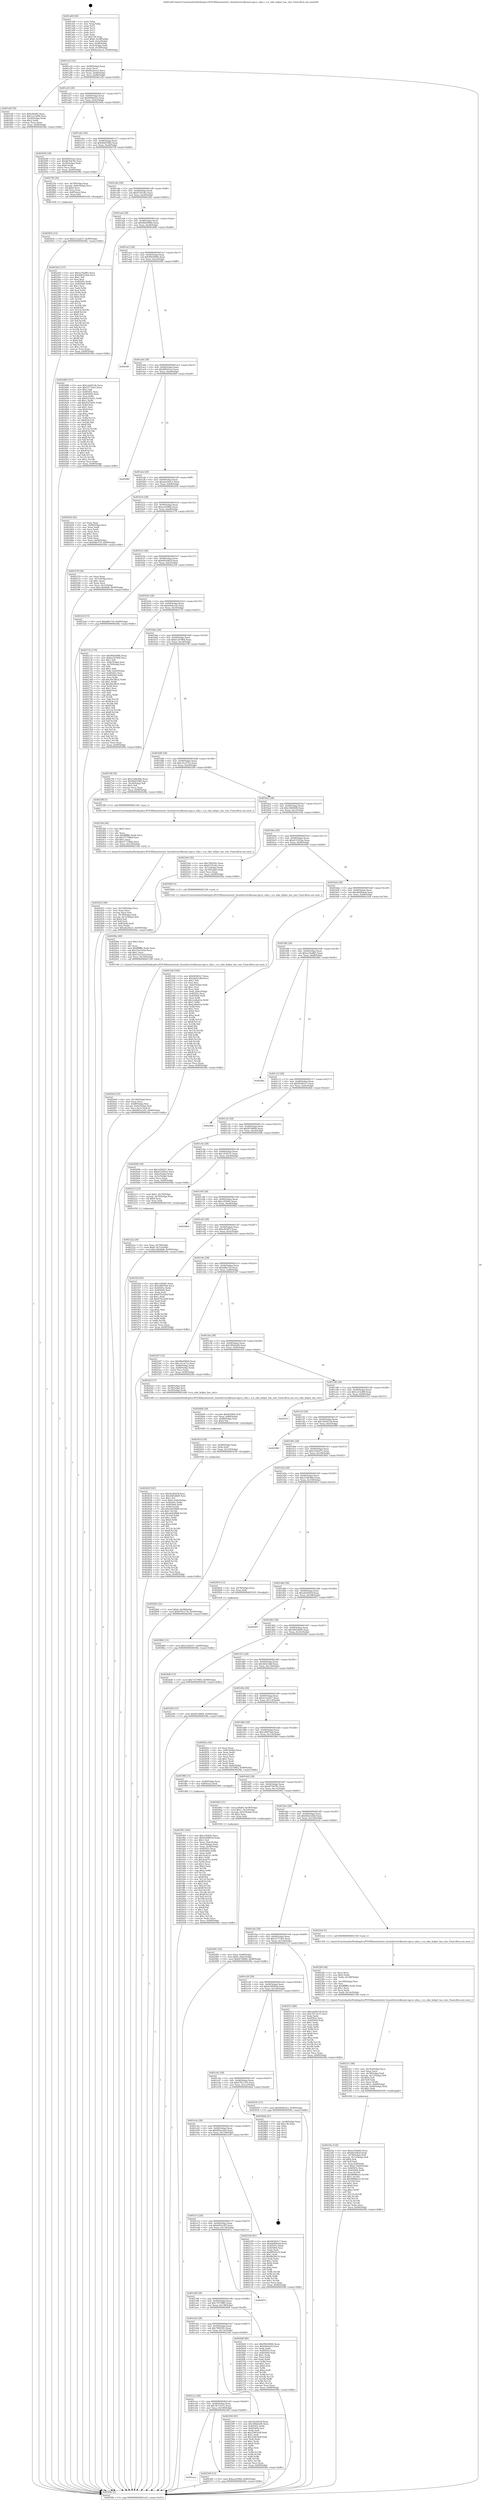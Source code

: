 digraph "0x401a00" {
  label = "0x401a00 (/mnt/c/Users/mathe/Desktop/tcc/POCII/binaries/extr_linuxdriversclksunxi-ngccu_sdm.c_ccu_sdm_helper_has_rate_Final-ollvm.out::main(0))"
  labelloc = "t"
  node[shape=record]

  Entry [label="",width=0.3,height=0.3,shape=circle,fillcolor=black,style=filled]
  "0x401a32" [label="{
     0x401a32 [32]\l
     | [instrs]\l
     &nbsp;&nbsp;0x401a32 \<+6\>: mov -0x90(%rbp),%eax\l
     &nbsp;&nbsp;0x401a38 \<+2\>: mov %eax,%ecx\l
     &nbsp;&nbsp;0x401a3a \<+6\>: sub $0x8acdece2,%ecx\l
     &nbsp;&nbsp;0x401a40 \<+6\>: mov %eax,-0x94(%rbp)\l
     &nbsp;&nbsp;0x401a46 \<+6\>: mov %ecx,-0x98(%rbp)\l
     &nbsp;&nbsp;0x401a4c \<+6\>: je 0000000000401ef4 \<main+0x4f4\>\l
  }"]
  "0x401ef4" [label="{
     0x401ef4 [30]\l
     | [instrs]\l
     &nbsp;&nbsp;0x401ef4 \<+5\>: mov $0xcf458f3,%eax\l
     &nbsp;&nbsp;0x401ef9 \<+5\>: mov $0x1a15ef08,%ecx\l
     &nbsp;&nbsp;0x401efe \<+3\>: mov -0x34(%rbp),%edx\l
     &nbsp;&nbsp;0x401f01 \<+3\>: cmp $0x2,%edx\l
     &nbsp;&nbsp;0x401f04 \<+3\>: cmovne %ecx,%eax\l
     &nbsp;&nbsp;0x401f07 \<+6\>: mov %eax,-0x90(%rbp)\l
     &nbsp;&nbsp;0x401f0d \<+5\>: jmp 00000000004029fa \<main+0xffa\>\l
  }"]
  "0x401a52" [label="{
     0x401a52 [28]\l
     | [instrs]\l
     &nbsp;&nbsp;0x401a52 \<+5\>: jmp 0000000000401a57 \<main+0x57\>\l
     &nbsp;&nbsp;0x401a57 \<+6\>: mov -0x94(%rbp),%eax\l
     &nbsp;&nbsp;0x401a5d \<+5\>: sub $0x9044ef1a,%eax\l
     &nbsp;&nbsp;0x401a62 \<+6\>: mov %eax,-0x9c(%rbp)\l
     &nbsp;&nbsp;0x401a68 \<+6\>: je 0000000000402044 \<main+0x644\>\l
  }"]
  "0x4029fa" [label="{
     0x4029fa [5]\l
     | [instrs]\l
     &nbsp;&nbsp;0x4029fa \<+5\>: jmp 0000000000401a32 \<main+0x32\>\l
  }"]
  "0x401a00" [label="{
     0x401a00 [50]\l
     | [instrs]\l
     &nbsp;&nbsp;0x401a00 \<+1\>: push %rbp\l
     &nbsp;&nbsp;0x401a01 \<+3\>: mov %rsp,%rbp\l
     &nbsp;&nbsp;0x401a04 \<+2\>: push %r15\l
     &nbsp;&nbsp;0x401a06 \<+2\>: push %r14\l
     &nbsp;&nbsp;0x401a08 \<+2\>: push %r13\l
     &nbsp;&nbsp;0x401a0a \<+2\>: push %r12\l
     &nbsp;&nbsp;0x401a0c \<+1\>: push %rbx\l
     &nbsp;&nbsp;0x401a0d \<+7\>: sub $0x138,%rsp\l
     &nbsp;&nbsp;0x401a14 \<+7\>: movl $0x0,-0x38(%rbp)\l
     &nbsp;&nbsp;0x401a1b \<+3\>: mov %edi,-0x3c(%rbp)\l
     &nbsp;&nbsp;0x401a1e \<+4\>: mov %rsi,-0x48(%rbp)\l
     &nbsp;&nbsp;0x401a22 \<+3\>: mov -0x3c(%rbp),%edi\l
     &nbsp;&nbsp;0x401a25 \<+3\>: mov %edi,-0x34(%rbp)\l
     &nbsp;&nbsp;0x401a28 \<+10\>: movl $0x8acdece2,-0x90(%rbp)\l
  }"]
  Exit [label="",width=0.3,height=0.3,shape=circle,fillcolor=black,style=filled,peripheries=2]
  "0x402044" [label="{
     0x402044 [30]\l
     | [instrs]\l
     &nbsp;&nbsp;0x402044 \<+5\>: mov $0x9f4561ee,%eax\l
     &nbsp;&nbsp;0x402049 \<+5\>: mov $0x4676478c,%ecx\l
     &nbsp;&nbsp;0x40204e \<+3\>: mov -0x30(%rbp),%edx\l
     &nbsp;&nbsp;0x402051 \<+3\>: cmp $0x0,%edx\l
     &nbsp;&nbsp;0x402054 \<+3\>: cmove %ecx,%eax\l
     &nbsp;&nbsp;0x402057 \<+6\>: mov %eax,-0x90(%rbp)\l
     &nbsp;&nbsp;0x40205d \<+5\>: jmp 00000000004029fa \<main+0xffa\>\l
  }"]
  "0x401a6e" [label="{
     0x401a6e [28]\l
     | [instrs]\l
     &nbsp;&nbsp;0x401a6e \<+5\>: jmp 0000000000401a73 \<main+0x73\>\l
     &nbsp;&nbsp;0x401a73 \<+6\>: mov -0x94(%rbp),%eax\l
     &nbsp;&nbsp;0x401a79 \<+5\>: sub $0x90d550fd,%eax\l
     &nbsp;&nbsp;0x401a7e \<+6\>: mov %eax,-0xa0(%rbp)\l
     &nbsp;&nbsp;0x401a84 \<+6\>: je 00000000004027fd \<main+0xdfd\>\l
  }"]
  "0x402860" [label="{
     0x402860 [15]\l
     | [instrs]\l
     &nbsp;&nbsp;0x402860 \<+10\>: movl $0x210dc07c,-0x90(%rbp)\l
     &nbsp;&nbsp;0x40286a \<+5\>: jmp 00000000004029fa \<main+0xffa\>\l
  }"]
  "0x4027fd" [label="{
     0x4027fd [30]\l
     | [instrs]\l
     &nbsp;&nbsp;0x4027fd \<+4\>: mov -0x78(%rbp),%rax\l
     &nbsp;&nbsp;0x402801 \<+7\>: movslq -0x8c(%rbp),%rcx\l
     &nbsp;&nbsp;0x402808 \<+4\>: shl $0x4,%rcx\l
     &nbsp;&nbsp;0x40280c \<+3\>: add %rcx,%rax\l
     &nbsp;&nbsp;0x40280f \<+4\>: mov 0x8(%rax),%rax\l
     &nbsp;&nbsp;0x402813 \<+3\>: mov %rax,%rdi\l
     &nbsp;&nbsp;0x402816 \<+5\>: call 0000000000401030 \<free@plt\>\l
     | [calls]\l
     &nbsp;&nbsp;0x401030 \{1\} (unknown)\l
  }"]
  "0x401a8a" [label="{
     0x401a8a [28]\l
     | [instrs]\l
     &nbsp;&nbsp;0x401a8a \<+5\>: jmp 0000000000401a8f \<main+0x8f\>\l
     &nbsp;&nbsp;0x401a8f \<+6\>: mov -0x94(%rbp),%eax\l
     &nbsp;&nbsp;0x401a95 \<+5\>: sub $0x972f1a6c,%eax\l
     &nbsp;&nbsp;0x401a9a \<+6\>: mov %eax,-0xa4(%rbp)\l
     &nbsp;&nbsp;0x401aa0 \<+6\>: je 0000000000402262 \<main+0x862\>\l
  }"]
  "0x40281b" [label="{
     0x40281b [15]\l
     | [instrs]\l
     &nbsp;&nbsp;0x40281b \<+10\>: movl $0x2c1aeb57,-0x90(%rbp)\l
     &nbsp;&nbsp;0x402825 \<+5\>: jmp 00000000004029fa \<main+0xffa\>\l
  }"]
  "0x402262" [label="{
     0x402262 [137]\l
     | [instrs]\l
     &nbsp;&nbsp;0x402262 \<+5\>: mov $0xea7ba865,%eax\l
     &nbsp;&nbsp;0x402267 \<+5\>: mov $0x46b522b4,%ecx\l
     &nbsp;&nbsp;0x40226c \<+2\>: mov $0x1,%dl\l
     &nbsp;&nbsp;0x40226e \<+2\>: xor %esi,%esi\l
     &nbsp;&nbsp;0x402270 \<+7\>: mov 0x40505c,%edi\l
     &nbsp;&nbsp;0x402277 \<+8\>: mov 0x405064,%r8d\l
     &nbsp;&nbsp;0x40227f \<+3\>: sub $0x1,%esi\l
     &nbsp;&nbsp;0x402282 \<+3\>: mov %edi,%r9d\l
     &nbsp;&nbsp;0x402285 \<+3\>: add %esi,%r9d\l
     &nbsp;&nbsp;0x402288 \<+4\>: imul %r9d,%edi\l
     &nbsp;&nbsp;0x40228c \<+3\>: and $0x1,%edi\l
     &nbsp;&nbsp;0x40228f \<+3\>: cmp $0x0,%edi\l
     &nbsp;&nbsp;0x402292 \<+4\>: sete %r10b\l
     &nbsp;&nbsp;0x402296 \<+4\>: cmp $0xa,%r8d\l
     &nbsp;&nbsp;0x40229a \<+4\>: setl %r11b\l
     &nbsp;&nbsp;0x40229e \<+3\>: mov %r10b,%bl\l
     &nbsp;&nbsp;0x4022a1 \<+3\>: xor $0xff,%bl\l
     &nbsp;&nbsp;0x4022a4 \<+3\>: mov %r11b,%r14b\l
     &nbsp;&nbsp;0x4022a7 \<+4\>: xor $0xff,%r14b\l
     &nbsp;&nbsp;0x4022ab \<+3\>: xor $0x0,%dl\l
     &nbsp;&nbsp;0x4022ae \<+3\>: mov %bl,%r15b\l
     &nbsp;&nbsp;0x4022b1 \<+4\>: and $0x0,%r15b\l
     &nbsp;&nbsp;0x4022b5 \<+3\>: and %dl,%r10b\l
     &nbsp;&nbsp;0x4022b8 \<+3\>: mov %r14b,%r12b\l
     &nbsp;&nbsp;0x4022bb \<+4\>: and $0x0,%r12b\l
     &nbsp;&nbsp;0x4022bf \<+3\>: and %dl,%r11b\l
     &nbsp;&nbsp;0x4022c2 \<+3\>: or %r10b,%r15b\l
     &nbsp;&nbsp;0x4022c5 \<+3\>: or %r11b,%r12b\l
     &nbsp;&nbsp;0x4022c8 \<+3\>: xor %r12b,%r15b\l
     &nbsp;&nbsp;0x4022cb \<+3\>: or %r14b,%bl\l
     &nbsp;&nbsp;0x4022ce \<+3\>: xor $0xff,%bl\l
     &nbsp;&nbsp;0x4022d1 \<+3\>: or $0x0,%dl\l
     &nbsp;&nbsp;0x4022d4 \<+2\>: and %dl,%bl\l
     &nbsp;&nbsp;0x4022d6 \<+3\>: or %bl,%r15b\l
     &nbsp;&nbsp;0x4022d9 \<+4\>: test $0x1,%r15b\l
     &nbsp;&nbsp;0x4022dd \<+3\>: cmovne %ecx,%eax\l
     &nbsp;&nbsp;0x4022e0 \<+6\>: mov %eax,-0x90(%rbp)\l
     &nbsp;&nbsp;0x4022e6 \<+5\>: jmp 00000000004029fa \<main+0xffa\>\l
  }"]
  "0x401aa6" [label="{
     0x401aa6 [28]\l
     | [instrs]\l
     &nbsp;&nbsp;0x401aa6 \<+5\>: jmp 0000000000401aab \<main+0xab\>\l
     &nbsp;&nbsp;0x401aab \<+6\>: mov -0x94(%rbp),%eax\l
     &nbsp;&nbsp;0x401ab1 \<+5\>: sub $0x98e6900d,%eax\l
     &nbsp;&nbsp;0x401ab6 \<+6\>: mov %eax,-0xa8(%rbp)\l
     &nbsp;&nbsp;0x401abc \<+6\>: je 0000000000402480 \<main+0xa80\>\l
  }"]
  "0x40262f" [label="{
     0x40262f [161]\l
     | [instrs]\l
     &nbsp;&nbsp;0x40262f \<+5\>: mov $0x2624443f,%eax\l
     &nbsp;&nbsp;0x402634 \<+5\>: mov $0x28d5d6d9,%esi\l
     &nbsp;&nbsp;0x402639 \<+2\>: mov $0x1,%cl\l
     &nbsp;&nbsp;0x40263b \<+10\>: movl $0x0,-0x8c(%rbp)\l
     &nbsp;&nbsp;0x402645 \<+8\>: mov 0x40505c,%r8d\l
     &nbsp;&nbsp;0x40264d \<+8\>: mov 0x405064,%r9d\l
     &nbsp;&nbsp;0x402655 \<+3\>: mov %r8d,%r10d\l
     &nbsp;&nbsp;0x402658 \<+7\>: add $0xe4429808,%r10d\l
     &nbsp;&nbsp;0x40265f \<+4\>: sub $0x1,%r10d\l
     &nbsp;&nbsp;0x402663 \<+7\>: sub $0xe4429808,%r10d\l
     &nbsp;&nbsp;0x40266a \<+4\>: imul %r10d,%r8d\l
     &nbsp;&nbsp;0x40266e \<+4\>: and $0x1,%r8d\l
     &nbsp;&nbsp;0x402672 \<+4\>: cmp $0x0,%r8d\l
     &nbsp;&nbsp;0x402676 \<+4\>: sete %r11b\l
     &nbsp;&nbsp;0x40267a \<+4\>: cmp $0xa,%r9d\l
     &nbsp;&nbsp;0x40267e \<+3\>: setl %bl\l
     &nbsp;&nbsp;0x402681 \<+3\>: mov %r11b,%r14b\l
     &nbsp;&nbsp;0x402684 \<+4\>: xor $0xff,%r14b\l
     &nbsp;&nbsp;0x402688 \<+3\>: mov %bl,%r15b\l
     &nbsp;&nbsp;0x40268b \<+4\>: xor $0xff,%r15b\l
     &nbsp;&nbsp;0x40268f \<+3\>: xor $0x0,%cl\l
     &nbsp;&nbsp;0x402692 \<+3\>: mov %r14b,%r12b\l
     &nbsp;&nbsp;0x402695 \<+4\>: and $0x0,%r12b\l
     &nbsp;&nbsp;0x402699 \<+3\>: and %cl,%r11b\l
     &nbsp;&nbsp;0x40269c \<+3\>: mov %r15b,%r13b\l
     &nbsp;&nbsp;0x40269f \<+4\>: and $0x0,%r13b\l
     &nbsp;&nbsp;0x4026a3 \<+2\>: and %cl,%bl\l
     &nbsp;&nbsp;0x4026a5 \<+3\>: or %r11b,%r12b\l
     &nbsp;&nbsp;0x4026a8 \<+3\>: or %bl,%r13b\l
     &nbsp;&nbsp;0x4026ab \<+3\>: xor %r13b,%r12b\l
     &nbsp;&nbsp;0x4026ae \<+3\>: or %r15b,%r14b\l
     &nbsp;&nbsp;0x4026b1 \<+4\>: xor $0xff,%r14b\l
     &nbsp;&nbsp;0x4026b5 \<+3\>: or $0x0,%cl\l
     &nbsp;&nbsp;0x4026b8 \<+3\>: and %cl,%r14b\l
     &nbsp;&nbsp;0x4026bb \<+3\>: or %r14b,%r12b\l
     &nbsp;&nbsp;0x4026be \<+4\>: test $0x1,%r12b\l
     &nbsp;&nbsp;0x4026c2 \<+3\>: cmovne %esi,%eax\l
     &nbsp;&nbsp;0x4026c5 \<+6\>: mov %eax,-0x90(%rbp)\l
     &nbsp;&nbsp;0x4026cb \<+5\>: jmp 00000000004029fa \<main+0xffa\>\l
  }"]
  "0x402480" [label="{
     0x402480 [147]\l
     | [instrs]\l
     &nbsp;&nbsp;0x402480 \<+5\>: mov $0x1da0412b,%eax\l
     &nbsp;&nbsp;0x402485 \<+5\>: mov $0x5277cfe3,%ecx\l
     &nbsp;&nbsp;0x40248a \<+2\>: mov $0x1,%dl\l
     &nbsp;&nbsp;0x40248c \<+7\>: mov 0x40505c,%esi\l
     &nbsp;&nbsp;0x402493 \<+7\>: mov 0x405064,%edi\l
     &nbsp;&nbsp;0x40249a \<+3\>: mov %esi,%r8d\l
     &nbsp;&nbsp;0x40249d \<+7\>: sub $0x9323dcf1,%r8d\l
     &nbsp;&nbsp;0x4024a4 \<+4\>: sub $0x1,%r8d\l
     &nbsp;&nbsp;0x4024a8 \<+7\>: add $0x9323dcf1,%r8d\l
     &nbsp;&nbsp;0x4024af \<+4\>: imul %r8d,%esi\l
     &nbsp;&nbsp;0x4024b3 \<+3\>: and $0x1,%esi\l
     &nbsp;&nbsp;0x4024b6 \<+3\>: cmp $0x0,%esi\l
     &nbsp;&nbsp;0x4024b9 \<+4\>: sete %r9b\l
     &nbsp;&nbsp;0x4024bd \<+3\>: cmp $0xa,%edi\l
     &nbsp;&nbsp;0x4024c0 \<+4\>: setl %r10b\l
     &nbsp;&nbsp;0x4024c4 \<+3\>: mov %r9b,%r11b\l
     &nbsp;&nbsp;0x4024c7 \<+4\>: xor $0xff,%r11b\l
     &nbsp;&nbsp;0x4024cb \<+3\>: mov %r10b,%bl\l
     &nbsp;&nbsp;0x4024ce \<+3\>: xor $0xff,%bl\l
     &nbsp;&nbsp;0x4024d1 \<+3\>: xor $0x1,%dl\l
     &nbsp;&nbsp;0x4024d4 \<+3\>: mov %r11b,%r14b\l
     &nbsp;&nbsp;0x4024d7 \<+4\>: and $0xff,%r14b\l
     &nbsp;&nbsp;0x4024db \<+3\>: and %dl,%r9b\l
     &nbsp;&nbsp;0x4024de \<+3\>: mov %bl,%r15b\l
     &nbsp;&nbsp;0x4024e1 \<+4\>: and $0xff,%r15b\l
     &nbsp;&nbsp;0x4024e5 \<+3\>: and %dl,%r10b\l
     &nbsp;&nbsp;0x4024e8 \<+3\>: or %r9b,%r14b\l
     &nbsp;&nbsp;0x4024eb \<+3\>: or %r10b,%r15b\l
     &nbsp;&nbsp;0x4024ee \<+3\>: xor %r15b,%r14b\l
     &nbsp;&nbsp;0x4024f1 \<+3\>: or %bl,%r11b\l
     &nbsp;&nbsp;0x4024f4 \<+4\>: xor $0xff,%r11b\l
     &nbsp;&nbsp;0x4024f8 \<+3\>: or $0x1,%dl\l
     &nbsp;&nbsp;0x4024fb \<+3\>: and %dl,%r11b\l
     &nbsp;&nbsp;0x4024fe \<+3\>: or %r11b,%r14b\l
     &nbsp;&nbsp;0x402501 \<+4\>: test $0x1,%r14b\l
     &nbsp;&nbsp;0x402505 \<+3\>: cmovne %ecx,%eax\l
     &nbsp;&nbsp;0x402508 \<+6\>: mov %eax,-0x90(%rbp)\l
     &nbsp;&nbsp;0x40250e \<+5\>: jmp 00000000004029fa \<main+0xffa\>\l
  }"]
  "0x401ac2" [label="{
     0x401ac2 [28]\l
     | [instrs]\l
     &nbsp;&nbsp;0x401ac2 \<+5\>: jmp 0000000000401ac7 \<main+0xc7\>\l
     &nbsp;&nbsp;0x401ac7 \<+6\>: mov -0x94(%rbp),%eax\l
     &nbsp;&nbsp;0x401acd \<+5\>: sub $0x99d3480b,%eax\l
     &nbsp;&nbsp;0x401ad2 \<+6\>: mov %eax,-0xac(%rbp)\l
     &nbsp;&nbsp;0x401ad8 \<+6\>: je 00000000004029f0 \<main+0xff0\>\l
  }"]
  "0x40261d" [label="{
     0x40261d [18]\l
     | [instrs]\l
     &nbsp;&nbsp;0x40261d \<+4\>: mov -0x68(%rbp),%rdx\l
     &nbsp;&nbsp;0x402621 \<+3\>: mov %rdx,%rdi\l
     &nbsp;&nbsp;0x402624 \<+6\>: mov %eax,-0x154(%rbp)\l
     &nbsp;&nbsp;0x40262a \<+5\>: call 0000000000401030 \<free@plt\>\l
     | [calls]\l
     &nbsp;&nbsp;0x401030 \{1\} (unknown)\l
  }"]
  "0x4029f0" [label="{
     0x4029f0\l
  }", style=dashed]
  "0x401ade" [label="{
     0x401ade [28]\l
     | [instrs]\l
     &nbsp;&nbsp;0x401ade \<+5\>: jmp 0000000000401ae3 \<main+0xe3\>\l
     &nbsp;&nbsp;0x401ae3 \<+6\>: mov -0x94(%rbp),%eax\l
     &nbsp;&nbsp;0x401ae9 \<+5\>: sub $0x9f4561ee,%eax\l
     &nbsp;&nbsp;0x401aee \<+6\>: mov %eax,-0xb0(%rbp)\l
     &nbsp;&nbsp;0x401af4 \<+6\>: je 000000000040286f \<main+0xe6f\>\l
  }"]
  "0x402600" [label="{
     0x402600 [29]\l
     | [instrs]\l
     &nbsp;&nbsp;0x402600 \<+10\>: movabs $0x4030b6,%rdi\l
     &nbsp;&nbsp;0x40260a \<+6\>: mov %eax,-0x88(%rbp)\l
     &nbsp;&nbsp;0x402610 \<+6\>: mov -0x88(%rbp),%esi\l
     &nbsp;&nbsp;0x402616 \<+2\>: mov $0x0,%al\l
     &nbsp;&nbsp;0x402618 \<+5\>: call 0000000000401040 \<printf@plt\>\l
     | [calls]\l
     &nbsp;&nbsp;0x401040 \{1\} (unknown)\l
  }"]
  "0x40286f" [label="{
     0x40286f\l
  }", style=dashed]
  "0x401afa" [label="{
     0x401afa [28]\l
     | [instrs]\l
     &nbsp;&nbsp;0x401afa \<+5\>: jmp 0000000000401aff \<main+0xff\>\l
     &nbsp;&nbsp;0x401aff \<+6\>: mov -0x94(%rbp),%eax\l
     &nbsp;&nbsp;0x401b05 \<+5\>: sub $0xa6a50ac5,%eax\l
     &nbsp;&nbsp;0x401b0a \<+6\>: mov %eax,-0xb4(%rbp)\l
     &nbsp;&nbsp;0x401b10 \<+6\>: je 0000000000402456 \<main+0xa56\>\l
  }"]
  "0x401eea" [label="{
     0x401eea\l
  }", style=dashed]
  "0x402456" [label="{
     0x402456 [42]\l
     | [instrs]\l
     &nbsp;&nbsp;0x402456 \<+2\>: xor %eax,%eax\l
     &nbsp;&nbsp;0x402458 \<+6\>: mov -0x84(%rbp),%ecx\l
     &nbsp;&nbsp;0x40245e \<+2\>: mov %eax,%edx\l
     &nbsp;&nbsp;0x402460 \<+2\>: sub %ecx,%edx\l
     &nbsp;&nbsp;0x402462 \<+2\>: mov %eax,%ecx\l
     &nbsp;&nbsp;0x402464 \<+3\>: sub $0x1,%ecx\l
     &nbsp;&nbsp;0x402467 \<+2\>: add %ecx,%edx\l
     &nbsp;&nbsp;0x402469 \<+2\>: sub %edx,%eax\l
     &nbsp;&nbsp;0x40246b \<+6\>: mov %eax,-0x84(%rbp)\l
     &nbsp;&nbsp;0x402471 \<+10\>: movl $0xfd8e729,-0x90(%rbp)\l
     &nbsp;&nbsp;0x40247b \<+5\>: jmp 00000000004029fa \<main+0xffa\>\l
  }"]
  "0x401b16" [label="{
     0x401b16 [28]\l
     | [instrs]\l
     &nbsp;&nbsp;0x401b16 \<+5\>: jmp 0000000000401b1b \<main+0x11b\>\l
     &nbsp;&nbsp;0x401b1b \<+6\>: mov -0x94(%rbp),%eax\l
     &nbsp;&nbsp;0x401b21 \<+5\>: sub $0xacaf396b,%eax\l
     &nbsp;&nbsp;0x401b26 \<+6\>: mov %eax,-0xb8(%rbp)\l
     &nbsp;&nbsp;0x401b2c \<+6\>: je 0000000000402578 \<main+0xb78\>\l
  }"]
  "0x402569" [label="{
     0x402569 [15]\l
     | [instrs]\l
     &nbsp;&nbsp;0x402569 \<+10\>: movl $0xacaf396b,-0x90(%rbp)\l
     &nbsp;&nbsp;0x402573 \<+5\>: jmp 00000000004029fa \<main+0xffa\>\l
  }"]
  "0x402578" [label="{
     0x402578 [28]\l
     | [instrs]\l
     &nbsp;&nbsp;0x402578 \<+2\>: xor %eax,%eax\l
     &nbsp;&nbsp;0x40257a \<+3\>: mov -0x7c(%rbp),%ecx\l
     &nbsp;&nbsp;0x40257d \<+3\>: sub $0x1,%eax\l
     &nbsp;&nbsp;0x402580 \<+2\>: sub %eax,%ecx\l
     &nbsp;&nbsp;0x402582 \<+3\>: mov %ecx,-0x7c(%rbp)\l
     &nbsp;&nbsp;0x402585 \<+10\>: movl $0xc3b04bfb,-0x90(%rbp)\l
     &nbsp;&nbsp;0x40258f \<+5\>: jmp 00000000004029fa \<main+0xffa\>\l
  }"]
  "0x401b32" [label="{
     0x401b32 [28]\l
     | [instrs]\l
     &nbsp;&nbsp;0x401b32 \<+5\>: jmp 0000000000401b37 \<main+0x137\>\l
     &nbsp;&nbsp;0x401b37 \<+6\>: mov -0x94(%rbp),%eax\l
     &nbsp;&nbsp;0x401b3d \<+5\>: sub $0xb65e9b2f,%eax\l
     &nbsp;&nbsp;0x401b42 \<+6\>: mov %eax,-0xbc(%rbp)\l
     &nbsp;&nbsp;0x401b48 \<+6\>: je 00000000004023c8 \<main+0x9c8\>\l
  }"]
  "0x401ece" [label="{
     0x401ece [28]\l
     | [instrs]\l
     &nbsp;&nbsp;0x401ece \<+5\>: jmp 0000000000401ed3 \<main+0x4d3\>\l
     &nbsp;&nbsp;0x401ed3 \<+6\>: mov -0x94(%rbp),%eax\l
     &nbsp;&nbsp;0x401ed9 \<+5\>: sub $0x7b7c3e15,%eax\l
     &nbsp;&nbsp;0x401ede \<+6\>: mov %eax,-0x140(%rbp)\l
     &nbsp;&nbsp;0x401ee4 \<+6\>: je 0000000000402569 \<main+0xb69\>\l
  }"]
  "0x4023c8" [label="{
     0x4023c8 [15]\l
     | [instrs]\l
     &nbsp;&nbsp;0x4023c8 \<+10\>: movl $0xfd8e729,-0x90(%rbp)\l
     &nbsp;&nbsp;0x4023d2 \<+5\>: jmp 00000000004029fa \<main+0xffa\>\l
  }"]
  "0x401b4e" [label="{
     0x401b4e [28]\l
     | [instrs]\l
     &nbsp;&nbsp;0x401b4e \<+5\>: jmp 0000000000401b53 \<main+0x153\>\l
     &nbsp;&nbsp;0x401b53 \<+6\>: mov -0x94(%rbp),%eax\l
     &nbsp;&nbsp;0x401b59 \<+5\>: sub $0xb9efea3e,%eax\l
     &nbsp;&nbsp;0x401b5e \<+6\>: mov %eax,-0xc0(%rbp)\l
     &nbsp;&nbsp;0x401b64 \<+6\>: je 0000000000402735 \<main+0xd35\>\l
  }"]
  "0x402594" [label="{
     0x402594 [91]\l
     | [instrs]\l
     &nbsp;&nbsp;0x402594 \<+5\>: mov $0x2624443f,%eax\l
     &nbsp;&nbsp;0x402599 \<+5\>: mov $0x180d2e60,%ecx\l
     &nbsp;&nbsp;0x40259e \<+7\>: mov 0x40505c,%edx\l
     &nbsp;&nbsp;0x4025a5 \<+7\>: mov 0x405064,%esi\l
     &nbsp;&nbsp;0x4025ac \<+2\>: mov %edx,%edi\l
     &nbsp;&nbsp;0x4025ae \<+6\>: add $0x23663edf,%edi\l
     &nbsp;&nbsp;0x4025b4 \<+3\>: sub $0x1,%edi\l
     &nbsp;&nbsp;0x4025b7 \<+6\>: sub $0x23663edf,%edi\l
     &nbsp;&nbsp;0x4025bd \<+3\>: imul %edi,%edx\l
     &nbsp;&nbsp;0x4025c0 \<+3\>: and $0x1,%edx\l
     &nbsp;&nbsp;0x4025c3 \<+3\>: cmp $0x0,%edx\l
     &nbsp;&nbsp;0x4025c6 \<+4\>: sete %r8b\l
     &nbsp;&nbsp;0x4025ca \<+3\>: cmp $0xa,%esi\l
     &nbsp;&nbsp;0x4025cd \<+4\>: setl %r9b\l
     &nbsp;&nbsp;0x4025d1 \<+3\>: mov %r8b,%r10b\l
     &nbsp;&nbsp;0x4025d4 \<+3\>: and %r9b,%r10b\l
     &nbsp;&nbsp;0x4025d7 \<+3\>: xor %r9b,%r8b\l
     &nbsp;&nbsp;0x4025da \<+3\>: or %r8b,%r10b\l
     &nbsp;&nbsp;0x4025dd \<+4\>: test $0x1,%r10b\l
     &nbsp;&nbsp;0x4025e1 \<+3\>: cmovne %ecx,%eax\l
     &nbsp;&nbsp;0x4025e4 \<+6\>: mov %eax,-0x90(%rbp)\l
     &nbsp;&nbsp;0x4025ea \<+5\>: jmp 00000000004029fa \<main+0xffa\>\l
  }"]
  "0x402735" [label="{
     0x402735 [170]\l
     | [instrs]\l
     &nbsp;&nbsp;0x402735 \<+5\>: mov $0x99d3480b,%eax\l
     &nbsp;&nbsp;0x40273a \<+5\>: mov $0xbc247064,%ecx\l
     &nbsp;&nbsp;0x40273f \<+2\>: mov $0x1,%dl\l
     &nbsp;&nbsp;0x402741 \<+6\>: mov -0x8c(%rbp),%esi\l
     &nbsp;&nbsp;0x402747 \<+3\>: cmp -0x70(%rbp),%esi\l
     &nbsp;&nbsp;0x40274a \<+4\>: setl %dil\l
     &nbsp;&nbsp;0x40274e \<+4\>: and $0x1,%dil\l
     &nbsp;&nbsp;0x402752 \<+4\>: mov %dil,-0x29(%rbp)\l
     &nbsp;&nbsp;0x402756 \<+7\>: mov 0x40505c,%esi\l
     &nbsp;&nbsp;0x40275d \<+8\>: mov 0x405064,%r8d\l
     &nbsp;&nbsp;0x402765 \<+3\>: mov %esi,%r9d\l
     &nbsp;&nbsp;0x402768 \<+7\>: add $0x30e3fb35,%r9d\l
     &nbsp;&nbsp;0x40276f \<+4\>: sub $0x1,%r9d\l
     &nbsp;&nbsp;0x402773 \<+7\>: sub $0x30e3fb35,%r9d\l
     &nbsp;&nbsp;0x40277a \<+4\>: imul %r9d,%esi\l
     &nbsp;&nbsp;0x40277e \<+3\>: and $0x1,%esi\l
     &nbsp;&nbsp;0x402781 \<+3\>: cmp $0x0,%esi\l
     &nbsp;&nbsp;0x402784 \<+4\>: sete %dil\l
     &nbsp;&nbsp;0x402788 \<+4\>: cmp $0xa,%r8d\l
     &nbsp;&nbsp;0x40278c \<+4\>: setl %r10b\l
     &nbsp;&nbsp;0x402790 \<+3\>: mov %dil,%r11b\l
     &nbsp;&nbsp;0x402793 \<+4\>: xor $0xff,%r11b\l
     &nbsp;&nbsp;0x402797 \<+3\>: mov %r10b,%bl\l
     &nbsp;&nbsp;0x40279a \<+3\>: xor $0xff,%bl\l
     &nbsp;&nbsp;0x40279d \<+3\>: xor $0x1,%dl\l
     &nbsp;&nbsp;0x4027a0 \<+3\>: mov %r11b,%r14b\l
     &nbsp;&nbsp;0x4027a3 \<+4\>: and $0xff,%r14b\l
     &nbsp;&nbsp;0x4027a7 \<+3\>: and %dl,%dil\l
     &nbsp;&nbsp;0x4027aa \<+3\>: mov %bl,%r15b\l
     &nbsp;&nbsp;0x4027ad \<+4\>: and $0xff,%r15b\l
     &nbsp;&nbsp;0x4027b1 \<+3\>: and %dl,%r10b\l
     &nbsp;&nbsp;0x4027b4 \<+3\>: or %dil,%r14b\l
     &nbsp;&nbsp;0x4027b7 \<+3\>: or %r10b,%r15b\l
     &nbsp;&nbsp;0x4027ba \<+3\>: xor %r15b,%r14b\l
     &nbsp;&nbsp;0x4027bd \<+3\>: or %bl,%r11b\l
     &nbsp;&nbsp;0x4027c0 \<+4\>: xor $0xff,%r11b\l
     &nbsp;&nbsp;0x4027c4 \<+3\>: or $0x1,%dl\l
     &nbsp;&nbsp;0x4027c7 \<+3\>: and %dl,%r11b\l
     &nbsp;&nbsp;0x4027ca \<+3\>: or %r11b,%r14b\l
     &nbsp;&nbsp;0x4027cd \<+4\>: test $0x1,%r14b\l
     &nbsp;&nbsp;0x4027d1 \<+3\>: cmovne %ecx,%eax\l
     &nbsp;&nbsp;0x4027d4 \<+6\>: mov %eax,-0x90(%rbp)\l
     &nbsp;&nbsp;0x4027da \<+5\>: jmp 00000000004029fa \<main+0xffa\>\l
  }"]
  "0x401b6a" [label="{
     0x401b6a [28]\l
     | [instrs]\l
     &nbsp;&nbsp;0x401b6a \<+5\>: jmp 0000000000401b6f \<main+0x16f\>\l
     &nbsp;&nbsp;0x401b6f \<+6\>: mov -0x94(%rbp),%eax\l
     &nbsp;&nbsp;0x401b75 \<+5\>: sub $0xbc247064,%eax\l
     &nbsp;&nbsp;0x401b7a \<+6\>: mov %eax,-0xc4(%rbp)\l
     &nbsp;&nbsp;0x401b80 \<+6\>: je 00000000004027df \<main+0xddf\>\l
  }"]
  "0x401eb2" [label="{
     0x401eb2 [28]\l
     | [instrs]\l
     &nbsp;&nbsp;0x401eb2 \<+5\>: jmp 0000000000401eb7 \<main+0x4b7\>\l
     &nbsp;&nbsp;0x401eb7 \<+6\>: mov -0x94(%rbp),%eax\l
     &nbsp;&nbsp;0x401ebd \<+5\>: sub $0x76f63f2c,%eax\l
     &nbsp;&nbsp;0x401ec2 \<+6\>: mov %eax,-0x13c(%rbp)\l
     &nbsp;&nbsp;0x401ec8 \<+6\>: je 0000000000402594 \<main+0xb94\>\l
  }"]
  "0x4027df" [label="{
     0x4027df [30]\l
     | [instrs]\l
     &nbsp;&nbsp;0x4027df \<+5\>: mov $0x21d4e9bb,%eax\l
     &nbsp;&nbsp;0x4027e4 \<+5\>: mov $0x90d550fd,%ecx\l
     &nbsp;&nbsp;0x4027e9 \<+3\>: mov -0x29(%rbp),%dl\l
     &nbsp;&nbsp;0x4027ec \<+3\>: test $0x1,%dl\l
     &nbsp;&nbsp;0x4027ef \<+3\>: cmovne %ecx,%eax\l
     &nbsp;&nbsp;0x4027f2 \<+6\>: mov %eax,-0x90(%rbp)\l
     &nbsp;&nbsp;0x4027f8 \<+5\>: jmp 00000000004029fa \<main+0xffa\>\l
  }"]
  "0x401b86" [label="{
     0x401b86 [28]\l
     | [instrs]\l
     &nbsp;&nbsp;0x401b86 \<+5\>: jmp 0000000000401b8b \<main+0x18b\>\l
     &nbsp;&nbsp;0x401b8b \<+6\>: mov -0x94(%rbp),%eax\l
     &nbsp;&nbsp;0x401b91 \<+5\>: sub $0xc31cd71e,%eax\l
     &nbsp;&nbsp;0x401b96 \<+6\>: mov %eax,-0xc8(%rbp)\l
     &nbsp;&nbsp;0x401b9c \<+6\>: je 00000000004023f8 \<main+0x9f8\>\l
  }"]
  "0x4026df" [label="{
     0x4026df [86]\l
     | [instrs]\l
     &nbsp;&nbsp;0x4026df \<+5\>: mov $0x99d3480b,%eax\l
     &nbsp;&nbsp;0x4026e4 \<+5\>: mov $0xb9efea3e,%ecx\l
     &nbsp;&nbsp;0x4026e9 \<+2\>: xor %edx,%edx\l
     &nbsp;&nbsp;0x4026eb \<+7\>: mov 0x40505c,%esi\l
     &nbsp;&nbsp;0x4026f2 \<+7\>: mov 0x405064,%edi\l
     &nbsp;&nbsp;0x4026f9 \<+3\>: sub $0x1,%edx\l
     &nbsp;&nbsp;0x4026fc \<+3\>: mov %esi,%r8d\l
     &nbsp;&nbsp;0x4026ff \<+3\>: add %edx,%r8d\l
     &nbsp;&nbsp;0x402702 \<+4\>: imul %r8d,%esi\l
     &nbsp;&nbsp;0x402706 \<+3\>: and $0x1,%esi\l
     &nbsp;&nbsp;0x402709 \<+3\>: cmp $0x0,%esi\l
     &nbsp;&nbsp;0x40270c \<+4\>: sete %r9b\l
     &nbsp;&nbsp;0x402710 \<+3\>: cmp $0xa,%edi\l
     &nbsp;&nbsp;0x402713 \<+4\>: setl %r10b\l
     &nbsp;&nbsp;0x402717 \<+3\>: mov %r9b,%r11b\l
     &nbsp;&nbsp;0x40271a \<+3\>: and %r10b,%r11b\l
     &nbsp;&nbsp;0x40271d \<+3\>: xor %r10b,%r9b\l
     &nbsp;&nbsp;0x402720 \<+3\>: or %r9b,%r11b\l
     &nbsp;&nbsp;0x402723 \<+4\>: test $0x1,%r11b\l
     &nbsp;&nbsp;0x402727 \<+3\>: cmovne %ecx,%eax\l
     &nbsp;&nbsp;0x40272a \<+6\>: mov %eax,-0x90(%rbp)\l
     &nbsp;&nbsp;0x402730 \<+5\>: jmp 00000000004029fa \<main+0xffa\>\l
  }"]
  "0x4023f8" [label="{
     0x4023f8 [5]\l
     | [instrs]\l
     &nbsp;&nbsp;0x4023f8 \<+5\>: call 0000000000401160 \<next_i\>\l
     | [calls]\l
     &nbsp;&nbsp;0x401160 \{1\} (/mnt/c/Users/mathe/Desktop/tcc/POCII/binaries/extr_linuxdriversclksunxi-ngccu_sdm.c_ccu_sdm_helper_has_rate_Final-ollvm.out::next_i)\l
  }"]
  "0x401ba2" [label="{
     0x401ba2 [28]\l
     | [instrs]\l
     &nbsp;&nbsp;0x401ba2 \<+5\>: jmp 0000000000401ba7 \<main+0x1a7\>\l
     &nbsp;&nbsp;0x401ba7 \<+6\>: mov -0x94(%rbp),%eax\l
     &nbsp;&nbsp;0x401bad \<+5\>: sub $0xc3b04bfb,%eax\l
     &nbsp;&nbsp;0x401bb2 \<+6\>: mov %eax,-0xcc(%rbp)\l
     &nbsp;&nbsp;0x401bb8 \<+6\>: je 0000000000402244 \<main+0x844\>\l
  }"]
  "0x401e96" [label="{
     0x401e96 [28]\l
     | [instrs]\l
     &nbsp;&nbsp;0x401e96 \<+5\>: jmp 0000000000401e9b \<main+0x49b\>\l
     &nbsp;&nbsp;0x401e9b \<+6\>: mov -0x94(%rbp),%eax\l
     &nbsp;&nbsp;0x401ea1 \<+5\>: sub $0x735798f3,%eax\l
     &nbsp;&nbsp;0x401ea6 \<+6\>: mov %eax,-0x138(%rbp)\l
     &nbsp;&nbsp;0x401eac \<+6\>: je 00000000004026df \<main+0xcdf\>\l
  }"]
  "0x402244" [label="{
     0x402244 [30]\l
     | [instrs]\l
     &nbsp;&nbsp;0x402244 \<+5\>: mov $0x76f63f2c,%eax\l
     &nbsp;&nbsp;0x402249 \<+5\>: mov $0x972f1a6c,%ecx\l
     &nbsp;&nbsp;0x40224e \<+3\>: mov -0x7c(%rbp),%edx\l
     &nbsp;&nbsp;0x402251 \<+3\>: cmp -0x70(%rbp),%edx\l
     &nbsp;&nbsp;0x402254 \<+3\>: cmovl %ecx,%eax\l
     &nbsp;&nbsp;0x402257 \<+6\>: mov %eax,-0x90(%rbp)\l
     &nbsp;&nbsp;0x40225d \<+5\>: jmp 00000000004029fa \<main+0xffa\>\l
  }"]
  "0x401bbe" [label="{
     0x401bbe [28]\l
     | [instrs]\l
     &nbsp;&nbsp;0x401bbe \<+5\>: jmp 0000000000401bc3 \<main+0x1c3\>\l
     &nbsp;&nbsp;0x401bc3 \<+6\>: mov -0x94(%rbp),%eax\l
     &nbsp;&nbsp;0x401bc9 \<+5\>: sub $0xd15293ae,%eax\l
     &nbsp;&nbsp;0x401bce \<+6\>: mov %eax,-0xd0(%rbp)\l
     &nbsp;&nbsp;0x401bd4 \<+6\>: je 00000000004020b9 \<main+0x6b9\>\l
  }"]
  "0x40287e" [label="{
     0x40287e\l
  }", style=dashed]
  "0x4020b9" [label="{
     0x4020b9 [5]\l
     | [instrs]\l
     &nbsp;&nbsp;0x4020b9 \<+5\>: call 0000000000401160 \<next_i\>\l
     | [calls]\l
     &nbsp;&nbsp;0x401160 \{1\} (/mnt/c/Users/mathe/Desktop/tcc/POCII/binaries/extr_linuxdriversclksunxi-ngccu_sdm.c_ccu_sdm_helper_has_rate_Final-ollvm.out::next_i)\l
  }"]
  "0x401bda" [label="{
     0x401bda [28]\l
     | [instrs]\l
     &nbsp;&nbsp;0x401bda \<+5\>: jmp 0000000000401bdf \<main+0x1df\>\l
     &nbsp;&nbsp;0x401bdf \<+6\>: mov -0x94(%rbp),%eax\l
     &nbsp;&nbsp;0x401be5 \<+5\>: sub $0xd4d0baeb,%eax\l
     &nbsp;&nbsp;0x401bea \<+6\>: mov %eax,-0xd4(%rbp)\l
     &nbsp;&nbsp;0x401bf0 \<+6\>: je 0000000000402164 \<main+0x764\>\l
  }"]
  "0x402425" [label="{
     0x402425 [49]\l
     | [instrs]\l
     &nbsp;&nbsp;0x402425 \<+6\>: mov -0x150(%rbp),%ecx\l
     &nbsp;&nbsp;0x40242b \<+3\>: imul %eax,%ecx\l
     &nbsp;&nbsp;0x40242e \<+3\>: movslq %ecx,%rsi\l
     &nbsp;&nbsp;0x402431 \<+4\>: mov -0x78(%rbp),%rdi\l
     &nbsp;&nbsp;0x402435 \<+4\>: movslq -0x7c(%rbp),%r8\l
     &nbsp;&nbsp;0x402439 \<+4\>: shl $0x4,%r8\l
     &nbsp;&nbsp;0x40243d \<+3\>: add %r8,%rdi\l
     &nbsp;&nbsp;0x402440 \<+4\>: mov 0x8(%rdi),%rdi\l
     &nbsp;&nbsp;0x402444 \<+3\>: mov %rsi,(%rdi)\l
     &nbsp;&nbsp;0x402447 \<+10\>: movl $0xa6a50ac5,-0x90(%rbp)\l
     &nbsp;&nbsp;0x402451 \<+5\>: jmp 00000000004029fa \<main+0xffa\>\l
  }"]
  "0x402164" [label="{
     0x402164 [160]\l
     | [instrs]\l
     &nbsp;&nbsp;0x402164 \<+5\>: mov $0xf45663c7,%eax\l
     &nbsp;&nbsp;0x402169 \<+5\>: mov $0x2b621dbf,%ecx\l
     &nbsp;&nbsp;0x40216e \<+2\>: mov $0x1,%dl\l
     &nbsp;&nbsp;0x402170 \<+2\>: xor %esi,%esi\l
     &nbsp;&nbsp;0x402172 \<+3\>: mov -0x6c(%rbp),%edi\l
     &nbsp;&nbsp;0x402175 \<+3\>: sub $0x1,%esi\l
     &nbsp;&nbsp;0x402178 \<+2\>: sub %esi,%edi\l
     &nbsp;&nbsp;0x40217a \<+3\>: mov %edi,-0x6c(%rbp)\l
     &nbsp;&nbsp;0x40217d \<+7\>: mov 0x40505c,%esi\l
     &nbsp;&nbsp;0x402184 \<+7\>: mov 0x405064,%edi\l
     &nbsp;&nbsp;0x40218b \<+3\>: mov %esi,%r8d\l
     &nbsp;&nbsp;0x40218e \<+7\>: add $0x2cdda63a,%r8d\l
     &nbsp;&nbsp;0x402195 \<+4\>: sub $0x1,%r8d\l
     &nbsp;&nbsp;0x402199 \<+7\>: sub $0x2cdda63a,%r8d\l
     &nbsp;&nbsp;0x4021a0 \<+4\>: imul %r8d,%esi\l
     &nbsp;&nbsp;0x4021a4 \<+3\>: and $0x1,%esi\l
     &nbsp;&nbsp;0x4021a7 \<+3\>: cmp $0x0,%esi\l
     &nbsp;&nbsp;0x4021aa \<+4\>: sete %r9b\l
     &nbsp;&nbsp;0x4021ae \<+3\>: cmp $0xa,%edi\l
     &nbsp;&nbsp;0x4021b1 \<+4\>: setl %r10b\l
     &nbsp;&nbsp;0x4021b5 \<+3\>: mov %r9b,%r11b\l
     &nbsp;&nbsp;0x4021b8 \<+4\>: xor $0xff,%r11b\l
     &nbsp;&nbsp;0x4021bc \<+3\>: mov %r10b,%bl\l
     &nbsp;&nbsp;0x4021bf \<+3\>: xor $0xff,%bl\l
     &nbsp;&nbsp;0x4021c2 \<+3\>: xor $0x0,%dl\l
     &nbsp;&nbsp;0x4021c5 \<+3\>: mov %r11b,%r14b\l
     &nbsp;&nbsp;0x4021c8 \<+4\>: and $0x0,%r14b\l
     &nbsp;&nbsp;0x4021cc \<+3\>: and %dl,%r9b\l
     &nbsp;&nbsp;0x4021cf \<+3\>: mov %bl,%r15b\l
     &nbsp;&nbsp;0x4021d2 \<+4\>: and $0x0,%r15b\l
     &nbsp;&nbsp;0x4021d6 \<+3\>: and %dl,%r10b\l
     &nbsp;&nbsp;0x4021d9 \<+3\>: or %r9b,%r14b\l
     &nbsp;&nbsp;0x4021dc \<+3\>: or %r10b,%r15b\l
     &nbsp;&nbsp;0x4021df \<+3\>: xor %r15b,%r14b\l
     &nbsp;&nbsp;0x4021e2 \<+3\>: or %bl,%r11b\l
     &nbsp;&nbsp;0x4021e5 \<+4\>: xor $0xff,%r11b\l
     &nbsp;&nbsp;0x4021e9 \<+3\>: or $0x0,%dl\l
     &nbsp;&nbsp;0x4021ec \<+3\>: and %dl,%r11b\l
     &nbsp;&nbsp;0x4021ef \<+3\>: or %r11b,%r14b\l
     &nbsp;&nbsp;0x4021f2 \<+4\>: test $0x1,%r14b\l
     &nbsp;&nbsp;0x4021f6 \<+3\>: cmovne %ecx,%eax\l
     &nbsp;&nbsp;0x4021f9 \<+6\>: mov %eax,-0x90(%rbp)\l
     &nbsp;&nbsp;0x4021ff \<+5\>: jmp 00000000004029fa \<main+0xffa\>\l
  }"]
  "0x401bf6" [label="{
     0x401bf6 [28]\l
     | [instrs]\l
     &nbsp;&nbsp;0x401bf6 \<+5\>: jmp 0000000000401bfb \<main+0x1fb\>\l
     &nbsp;&nbsp;0x401bfb \<+6\>: mov -0x94(%rbp),%eax\l
     &nbsp;&nbsp;0x401c01 \<+5\>: sub $0xea7ba865,%eax\l
     &nbsp;&nbsp;0x401c06 \<+6\>: mov %eax,-0xd8(%rbp)\l
     &nbsp;&nbsp;0x401c0c \<+6\>: je 00000000004028fe \<main+0xefe\>\l
  }"]
  "0x4023fd" [label="{
     0x4023fd [40]\l
     | [instrs]\l
     &nbsp;&nbsp;0x4023fd \<+5\>: mov $0x2,%ecx\l
     &nbsp;&nbsp;0x402402 \<+1\>: cltd\l
     &nbsp;&nbsp;0x402403 \<+2\>: idiv %ecx\l
     &nbsp;&nbsp;0x402405 \<+6\>: imul $0xfffffffe,%edx,%ecx\l
     &nbsp;&nbsp;0x40240b \<+6\>: sub $0x3771fbbd,%ecx\l
     &nbsp;&nbsp;0x402411 \<+3\>: add $0x1,%ecx\l
     &nbsp;&nbsp;0x402414 \<+6\>: add $0x3771fbbd,%ecx\l
     &nbsp;&nbsp;0x40241a \<+6\>: mov %ecx,-0x150(%rbp)\l
     &nbsp;&nbsp;0x402420 \<+5\>: call 0000000000401160 \<next_i\>\l
     | [calls]\l
     &nbsp;&nbsp;0x401160 \{1\} (/mnt/c/Users/mathe/Desktop/tcc/POCII/binaries/extr_linuxdriversclksunxi-ngccu_sdm.c_ccu_sdm_helper_has_rate_Final-ollvm.out::next_i)\l
  }"]
  "0x4028fe" [label="{
     0x4028fe\l
  }", style=dashed]
  "0x401c12" [label="{
     0x401c12 [28]\l
     | [instrs]\l
     &nbsp;&nbsp;0x401c12 \<+5\>: jmp 0000000000401c17 \<main+0x217\>\l
     &nbsp;&nbsp;0x401c17 \<+6\>: mov -0x94(%rbp),%eax\l
     &nbsp;&nbsp;0x401c1d \<+5\>: sub $0xf45663c7,%eax\l
     &nbsp;&nbsp;0x401c22 \<+6\>: mov %eax,-0xdc(%rbp)\l
     &nbsp;&nbsp;0x401c28 \<+6\>: je 00000000004028dc \<main+0xedc\>\l
  }"]
  "0x40234a" [label="{
     0x40234a [126]\l
     | [instrs]\l
     &nbsp;&nbsp;0x40234a \<+5\>: mov $0xea7ba865,%ecx\l
     &nbsp;&nbsp;0x40234f \<+5\>: mov $0xb65e9b2f,%edx\l
     &nbsp;&nbsp;0x402354 \<+4\>: mov -0x78(%rbp),%rdi\l
     &nbsp;&nbsp;0x402358 \<+4\>: movslq -0x7c(%rbp),%r8\l
     &nbsp;&nbsp;0x40235c \<+4\>: shl $0x4,%r8\l
     &nbsp;&nbsp;0x402360 \<+3\>: add %r8,%rdi\l
     &nbsp;&nbsp;0x402363 \<+4\>: mov %rax,0x8(%rdi)\l
     &nbsp;&nbsp;0x402367 \<+10\>: movl $0x0,-0x84(%rbp)\l
     &nbsp;&nbsp;0x402371 \<+7\>: mov 0x40505c,%esi\l
     &nbsp;&nbsp;0x402378 \<+8\>: mov 0x405064,%r9d\l
     &nbsp;&nbsp;0x402380 \<+3\>: mov %esi,%r10d\l
     &nbsp;&nbsp;0x402383 \<+7\>: add $0x98080ce5,%r10d\l
     &nbsp;&nbsp;0x40238a \<+4\>: sub $0x1,%r10d\l
     &nbsp;&nbsp;0x40238e \<+7\>: sub $0x98080ce5,%r10d\l
     &nbsp;&nbsp;0x402395 \<+4\>: imul %r10d,%esi\l
     &nbsp;&nbsp;0x402399 \<+3\>: and $0x1,%esi\l
     &nbsp;&nbsp;0x40239c \<+3\>: cmp $0x0,%esi\l
     &nbsp;&nbsp;0x40239f \<+4\>: sete %r11b\l
     &nbsp;&nbsp;0x4023a3 \<+4\>: cmp $0xa,%r9d\l
     &nbsp;&nbsp;0x4023a7 \<+3\>: setl %bl\l
     &nbsp;&nbsp;0x4023aa \<+3\>: mov %r11b,%r14b\l
     &nbsp;&nbsp;0x4023ad \<+3\>: and %bl,%r14b\l
     &nbsp;&nbsp;0x4023b0 \<+3\>: xor %bl,%r11b\l
     &nbsp;&nbsp;0x4023b3 \<+3\>: or %r11b,%r14b\l
     &nbsp;&nbsp;0x4023b6 \<+4\>: test $0x1,%r14b\l
     &nbsp;&nbsp;0x4023ba \<+3\>: cmovne %edx,%ecx\l
     &nbsp;&nbsp;0x4023bd \<+6\>: mov %ecx,-0x90(%rbp)\l
     &nbsp;&nbsp;0x4023c3 \<+5\>: jmp 00000000004029fa \<main+0xffa\>\l
  }"]
  "0x4028dc" [label="{
     0x4028dc\l
  }", style=dashed]
  "0x401c2e" [label="{
     0x401c2e [28]\l
     | [instrs]\l
     &nbsp;&nbsp;0x401c2e \<+5\>: jmp 0000000000401c33 \<main+0x233\>\l
     &nbsp;&nbsp;0x401c33 \<+6\>: mov -0x94(%rbp),%eax\l
     &nbsp;&nbsp;0x401c39 \<+5\>: sub $0xf47d4f64,%eax\l
     &nbsp;&nbsp;0x401c3e \<+6\>: mov %eax,-0xe0(%rbp)\l
     &nbsp;&nbsp;0x401c44 \<+6\>: je 000000000040209b \<main+0x69b\>\l
  }"]
  "0x40231c" [label="{
     0x40231c [46]\l
     | [instrs]\l
     &nbsp;&nbsp;0x40231c \<+6\>: mov -0x14c(%rbp),%ecx\l
     &nbsp;&nbsp;0x402322 \<+3\>: imul %eax,%ecx\l
     &nbsp;&nbsp;0x402325 \<+4\>: mov -0x78(%rbp),%rdi\l
     &nbsp;&nbsp;0x402329 \<+4\>: movslq -0x7c(%rbp),%r8\l
     &nbsp;&nbsp;0x40232d \<+4\>: shl $0x4,%r8\l
     &nbsp;&nbsp;0x402331 \<+3\>: add %r8,%rdi\l
     &nbsp;&nbsp;0x402334 \<+2\>: mov %ecx,(%rdi)\l
     &nbsp;&nbsp;0x402336 \<+7\>: movl $0x1,-0x80(%rbp)\l
     &nbsp;&nbsp;0x40233d \<+4\>: movslq -0x80(%rbp),%rdi\l
     &nbsp;&nbsp;0x402341 \<+4\>: shl $0x3,%rdi\l
     &nbsp;&nbsp;0x402345 \<+5\>: call 0000000000401050 \<malloc@plt\>\l
     | [calls]\l
     &nbsp;&nbsp;0x401050 \{1\} (unknown)\l
  }"]
  "0x40209b" [label="{
     0x40209b [30]\l
     | [instrs]\l
     &nbsp;&nbsp;0x40209b \<+5\>: mov $0x1459221,%eax\l
     &nbsp;&nbsp;0x4020a0 \<+5\>: mov $0xd15293ae,%ecx\l
     &nbsp;&nbsp;0x4020a5 \<+3\>: mov -0x6c(%rbp),%edx\l
     &nbsp;&nbsp;0x4020a8 \<+3\>: cmp -0x5c(%rbp),%edx\l
     &nbsp;&nbsp;0x4020ab \<+3\>: cmovl %ecx,%eax\l
     &nbsp;&nbsp;0x4020ae \<+6\>: mov %eax,-0x90(%rbp)\l
     &nbsp;&nbsp;0x4020b4 \<+5\>: jmp 00000000004029fa \<main+0xffa\>\l
  }"]
  "0x401c4a" [label="{
     0x401c4a [28]\l
     | [instrs]\l
     &nbsp;&nbsp;0x401c4a \<+5\>: jmp 0000000000401c4f \<main+0x24f\>\l
     &nbsp;&nbsp;0x401c4f \<+6\>: mov -0x94(%rbp),%eax\l
     &nbsp;&nbsp;0x401c55 \<+5\>: sub $0x1459221,%eax\l
     &nbsp;&nbsp;0x401c5a \<+6\>: mov %eax,-0xe4(%rbp)\l
     &nbsp;&nbsp;0x401c60 \<+6\>: je 0000000000402213 \<main+0x813\>\l
  }"]
  "0x4022f0" [label="{
     0x4022f0 [44]\l
     | [instrs]\l
     &nbsp;&nbsp;0x4022f0 \<+2\>: xor %ecx,%ecx\l
     &nbsp;&nbsp;0x4022f2 \<+5\>: mov $0x2,%edx\l
     &nbsp;&nbsp;0x4022f7 \<+6\>: mov %edx,-0x148(%rbp)\l
     &nbsp;&nbsp;0x4022fd \<+1\>: cltd\l
     &nbsp;&nbsp;0x4022fe \<+6\>: mov -0x148(%rbp),%esi\l
     &nbsp;&nbsp;0x402304 \<+2\>: idiv %esi\l
     &nbsp;&nbsp;0x402306 \<+6\>: imul $0xfffffffe,%edx,%edx\l
     &nbsp;&nbsp;0x40230c \<+3\>: sub $0x1,%ecx\l
     &nbsp;&nbsp;0x40230f \<+2\>: sub %ecx,%edx\l
     &nbsp;&nbsp;0x402311 \<+6\>: mov %edx,-0x14c(%rbp)\l
     &nbsp;&nbsp;0x402317 \<+5\>: call 0000000000401160 \<next_i\>\l
     | [calls]\l
     &nbsp;&nbsp;0x401160 \{1\} (/mnt/c/Users/mathe/Desktop/tcc/POCII/binaries/extr_linuxdriversclksunxi-ngccu_sdm.c_ccu_sdm_helper_has_rate_Final-ollvm.out::next_i)\l
  }"]
  "0x402213" [label="{
     0x402213 [23]\l
     | [instrs]\l
     &nbsp;&nbsp;0x402213 \<+7\>: movl $0x1,-0x70(%rbp)\l
     &nbsp;&nbsp;0x40221a \<+4\>: movslq -0x70(%rbp),%rax\l
     &nbsp;&nbsp;0x40221e \<+4\>: shl $0x4,%rax\l
     &nbsp;&nbsp;0x402222 \<+3\>: mov %rax,%rdi\l
     &nbsp;&nbsp;0x402225 \<+5\>: call 0000000000401050 \<malloc@plt\>\l
     | [calls]\l
     &nbsp;&nbsp;0x401050 \{1\} (unknown)\l
  }"]
  "0x401c66" [label="{
     0x401c66 [28]\l
     | [instrs]\l
     &nbsp;&nbsp;0x401c66 \<+5\>: jmp 0000000000401c6b \<main+0x26b\>\l
     &nbsp;&nbsp;0x401c6b \<+6\>: mov -0x94(%rbp),%eax\l
     &nbsp;&nbsp;0x401c71 \<+5\>: sub $0xc185b9c,%eax\l
     &nbsp;&nbsp;0x401c76 \<+6\>: mov %eax,-0xe8(%rbp)\l
     &nbsp;&nbsp;0x401c7c \<+6\>: je 00000000004028bd \<main+0xebd\>\l
  }"]
  "0x40222a" [label="{
     0x40222a [26]\l
     | [instrs]\l
     &nbsp;&nbsp;0x40222a \<+4\>: mov %rax,-0x78(%rbp)\l
     &nbsp;&nbsp;0x40222e \<+7\>: movl $0x0,-0x7c(%rbp)\l
     &nbsp;&nbsp;0x402235 \<+10\>: movl $0xc3b04bfb,-0x90(%rbp)\l
     &nbsp;&nbsp;0x40223f \<+5\>: jmp 00000000004029fa \<main+0xffa\>\l
  }"]
  "0x4028bd" [label="{
     0x4028bd\l
  }", style=dashed]
  "0x401c82" [label="{
     0x401c82 [28]\l
     | [instrs]\l
     &nbsp;&nbsp;0x401c82 \<+5\>: jmp 0000000000401c87 \<main+0x287\>\l
     &nbsp;&nbsp;0x401c87 \<+6\>: mov -0x94(%rbp),%eax\l
     &nbsp;&nbsp;0x401c8d \<+5\>: sub $0xcf458f3,%eax\l
     &nbsp;&nbsp;0x401c92 \<+6\>: mov %eax,-0xec(%rbp)\l
     &nbsp;&nbsp;0x401c98 \<+6\>: je 0000000000401f2d \<main+0x52d\>\l
  }"]
  "0x401e7a" [label="{
     0x401e7a [28]\l
     | [instrs]\l
     &nbsp;&nbsp;0x401e7a \<+5\>: jmp 0000000000401e7f \<main+0x47f\>\l
     &nbsp;&nbsp;0x401e7f \<+6\>: mov -0x94(%rbp),%eax\l
     &nbsp;&nbsp;0x401e85 \<+5\>: sub $0x6d55e3f5,%eax\l
     &nbsp;&nbsp;0x401e8a \<+6\>: mov %eax,-0x134(%rbp)\l
     &nbsp;&nbsp;0x401e90 \<+6\>: je 000000000040287e \<main+0xe7e\>\l
  }"]
  "0x401f2d" [label="{
     0x401f2d [91]\l
     | [instrs]\l
     &nbsp;&nbsp;0x401f2d \<+5\>: mov $0xc185b9c,%eax\l
     &nbsp;&nbsp;0x401f32 \<+5\>: mov $0x3d907fa4,%ecx\l
     &nbsp;&nbsp;0x401f37 \<+7\>: mov 0x40505c,%edx\l
     &nbsp;&nbsp;0x401f3e \<+7\>: mov 0x405064,%esi\l
     &nbsp;&nbsp;0x401f45 \<+2\>: mov %edx,%edi\l
     &nbsp;&nbsp;0x401f47 \<+6\>: sub $0x870a3a0d,%edi\l
     &nbsp;&nbsp;0x401f4d \<+3\>: sub $0x1,%edi\l
     &nbsp;&nbsp;0x401f50 \<+6\>: add $0x870a3a0d,%edi\l
     &nbsp;&nbsp;0x401f56 \<+3\>: imul %edi,%edx\l
     &nbsp;&nbsp;0x401f59 \<+3\>: and $0x1,%edx\l
     &nbsp;&nbsp;0x401f5c \<+3\>: cmp $0x0,%edx\l
     &nbsp;&nbsp;0x401f5f \<+4\>: sete %r8b\l
     &nbsp;&nbsp;0x401f63 \<+3\>: cmp $0xa,%esi\l
     &nbsp;&nbsp;0x401f66 \<+4\>: setl %r9b\l
     &nbsp;&nbsp;0x401f6a \<+3\>: mov %r8b,%r10b\l
     &nbsp;&nbsp;0x401f6d \<+3\>: and %r9b,%r10b\l
     &nbsp;&nbsp;0x401f70 \<+3\>: xor %r9b,%r8b\l
     &nbsp;&nbsp;0x401f73 \<+3\>: or %r8b,%r10b\l
     &nbsp;&nbsp;0x401f76 \<+4\>: test $0x1,%r10b\l
     &nbsp;&nbsp;0x401f7a \<+3\>: cmovne %ecx,%eax\l
     &nbsp;&nbsp;0x401f7d \<+6\>: mov %eax,-0x90(%rbp)\l
     &nbsp;&nbsp;0x401f83 \<+5\>: jmp 00000000004029fa \<main+0xffa\>\l
  }"]
  "0x401c9e" [label="{
     0x401c9e [28]\l
     | [instrs]\l
     &nbsp;&nbsp;0x401c9e \<+5\>: jmp 0000000000401ca3 \<main+0x2a3\>\l
     &nbsp;&nbsp;0x401ca3 \<+6\>: mov -0x94(%rbp),%eax\l
     &nbsp;&nbsp;0x401ca9 \<+5\>: sub $0xfd8e729,%eax\l
     &nbsp;&nbsp;0x401cae \<+6\>: mov %eax,-0xf0(%rbp)\l
     &nbsp;&nbsp;0x401cb4 \<+6\>: je 00000000004023d7 \<main+0x9d7\>\l
  }"]
  "0x402109" [label="{
     0x402109 [91]\l
     | [instrs]\l
     &nbsp;&nbsp;0x402109 \<+5\>: mov $0xf45663c7,%eax\l
     &nbsp;&nbsp;0x40210e \<+5\>: mov $0xd4d0baeb,%ecx\l
     &nbsp;&nbsp;0x402113 \<+7\>: mov 0x40505c,%edx\l
     &nbsp;&nbsp;0x40211a \<+7\>: mov 0x405064,%esi\l
     &nbsp;&nbsp;0x402121 \<+2\>: mov %edx,%edi\l
     &nbsp;&nbsp;0x402123 \<+6\>: add $0xf8930a70,%edi\l
     &nbsp;&nbsp;0x402129 \<+3\>: sub $0x1,%edi\l
     &nbsp;&nbsp;0x40212c \<+6\>: sub $0xf8930a70,%edi\l
     &nbsp;&nbsp;0x402132 \<+3\>: imul %edi,%edx\l
     &nbsp;&nbsp;0x402135 \<+3\>: and $0x1,%edx\l
     &nbsp;&nbsp;0x402138 \<+3\>: cmp $0x0,%edx\l
     &nbsp;&nbsp;0x40213b \<+4\>: sete %r8b\l
     &nbsp;&nbsp;0x40213f \<+3\>: cmp $0xa,%esi\l
     &nbsp;&nbsp;0x402142 \<+4\>: setl %r9b\l
     &nbsp;&nbsp;0x402146 \<+3\>: mov %r8b,%r10b\l
     &nbsp;&nbsp;0x402149 \<+3\>: and %r9b,%r10b\l
     &nbsp;&nbsp;0x40214c \<+3\>: xor %r9b,%r8b\l
     &nbsp;&nbsp;0x40214f \<+3\>: or %r8b,%r10b\l
     &nbsp;&nbsp;0x402152 \<+4\>: test $0x1,%r10b\l
     &nbsp;&nbsp;0x402156 \<+3\>: cmovne %ecx,%eax\l
     &nbsp;&nbsp;0x402159 \<+6\>: mov %eax,-0x90(%rbp)\l
     &nbsp;&nbsp;0x40215f \<+5\>: jmp 00000000004029fa \<main+0xffa\>\l
  }"]
  "0x4023d7" [label="{
     0x4023d7 [33]\l
     | [instrs]\l
     &nbsp;&nbsp;0x4023d7 \<+5\>: mov $0x98e6900d,%eax\l
     &nbsp;&nbsp;0x4023dc \<+5\>: mov $0xc31cd71e,%ecx\l
     &nbsp;&nbsp;0x4023e1 \<+6\>: mov -0x84(%rbp),%edx\l
     &nbsp;&nbsp;0x4023e7 \<+3\>: cmp -0x80(%rbp),%edx\l
     &nbsp;&nbsp;0x4023ea \<+3\>: cmovl %ecx,%eax\l
     &nbsp;&nbsp;0x4023ed \<+6\>: mov %eax,-0x90(%rbp)\l
     &nbsp;&nbsp;0x4023f3 \<+5\>: jmp 00000000004029fa \<main+0xffa\>\l
  }"]
  "0x401cba" [label="{
     0x401cba [28]\l
     | [instrs]\l
     &nbsp;&nbsp;0x401cba \<+5\>: jmp 0000000000401cbf \<main+0x2bf\>\l
     &nbsp;&nbsp;0x401cbf \<+6\>: mov -0x94(%rbp),%eax\l
     &nbsp;&nbsp;0x401cc5 \<+5\>: sub $0x180d2e60,%eax\l
     &nbsp;&nbsp;0x401cca \<+6\>: mov %eax,-0xf4(%rbp)\l
     &nbsp;&nbsp;0x401cd0 \<+6\>: je 00000000004025ef \<main+0xbef\>\l
  }"]
  "0x401e5e" [label="{
     0x401e5e [28]\l
     | [instrs]\l
     &nbsp;&nbsp;0x401e5e \<+5\>: jmp 0000000000401e63 \<main+0x463\>\l
     &nbsp;&nbsp;0x401e63 \<+6\>: mov -0x94(%rbp),%eax\l
     &nbsp;&nbsp;0x401e69 \<+5\>: sub $0x682ea2d3,%eax\l
     &nbsp;&nbsp;0x401e6e \<+6\>: mov %eax,-0x130(%rbp)\l
     &nbsp;&nbsp;0x401e74 \<+6\>: je 0000000000402109 \<main+0x709\>\l
  }"]
  "0x4025ef" [label="{
     0x4025ef [17]\l
     | [instrs]\l
     &nbsp;&nbsp;0x4025ef \<+4\>: mov -0x68(%rbp),%rdi\l
     &nbsp;&nbsp;0x4025f3 \<+4\>: mov -0x78(%rbp),%rsi\l
     &nbsp;&nbsp;0x4025f7 \<+4\>: mov -0x58(%rbp),%rdx\l
     &nbsp;&nbsp;0x4025fb \<+5\>: call 0000000000401440 \<ccu_sdm_helper_has_rate\>\l
     | [calls]\l
     &nbsp;&nbsp;0x401440 \{1\} (/mnt/c/Users/mathe/Desktop/tcc/POCII/binaries/extr_linuxdriversclksunxi-ngccu_sdm.c_ccu_sdm_helper_has_rate_Final-ollvm.out::ccu_sdm_helper_has_rate)\l
  }"]
  "0x401cd6" [label="{
     0x401cd6 [28]\l
     | [instrs]\l
     &nbsp;&nbsp;0x401cd6 \<+5\>: jmp 0000000000401cdb \<main+0x2db\>\l
     &nbsp;&nbsp;0x401cdb \<+6\>: mov -0x94(%rbp),%eax\l
     &nbsp;&nbsp;0x401ce1 \<+5\>: sub $0x1a15ef08,%eax\l
     &nbsp;&nbsp;0x401ce6 \<+6\>: mov %eax,-0xf8(%rbp)\l
     &nbsp;&nbsp;0x401cec \<+6\>: je 0000000000401f12 \<main+0x512\>\l
  }"]
  "0x4028a8" [label="{
     0x4028a8 [21]\l
     | [instrs]\l
     &nbsp;&nbsp;0x4028a8 \<+3\>: mov -0x38(%rbp),%eax\l
     &nbsp;&nbsp;0x4028ab \<+7\>: add $0x138,%rsp\l
     &nbsp;&nbsp;0x4028b2 \<+1\>: pop %rbx\l
     &nbsp;&nbsp;0x4028b3 \<+2\>: pop %r12\l
     &nbsp;&nbsp;0x4028b5 \<+2\>: pop %r13\l
     &nbsp;&nbsp;0x4028b7 \<+2\>: pop %r14\l
     &nbsp;&nbsp;0x4028b9 \<+2\>: pop %r15\l
     &nbsp;&nbsp;0x4028bb \<+1\>: pop %rbp\l
     &nbsp;&nbsp;0x4028bc \<+1\>: ret\l
  }"]
  "0x401f12" [label="{
     0x401f12\l
  }", style=dashed]
  "0x401cf2" [label="{
     0x401cf2 [28]\l
     | [instrs]\l
     &nbsp;&nbsp;0x401cf2 \<+5\>: jmp 0000000000401cf7 \<main+0x2f7\>\l
     &nbsp;&nbsp;0x401cf7 \<+6\>: mov -0x94(%rbp),%eax\l
     &nbsp;&nbsp;0x401cfd \<+5\>: sub $0x1da0412b,%eax\l
     &nbsp;&nbsp;0x401d02 \<+6\>: mov %eax,-0xfc(%rbp)\l
     &nbsp;&nbsp;0x401d08 \<+6\>: je 0000000000402988 \<main+0xf88\>\l
  }"]
  "0x4020e6" [label="{
     0x4020e6 [35]\l
     | [instrs]\l
     &nbsp;&nbsp;0x4020e6 \<+6\>: mov -0x144(%rbp),%ecx\l
     &nbsp;&nbsp;0x4020ec \<+3\>: imul %eax,%ecx\l
     &nbsp;&nbsp;0x4020ef \<+4\>: mov -0x68(%rbp),%rsi\l
     &nbsp;&nbsp;0x4020f3 \<+4\>: movslq -0x6c(%rbp),%rdi\l
     &nbsp;&nbsp;0x4020f7 \<+3\>: mov %ecx,(%rsi,%rdi,4)\l
     &nbsp;&nbsp;0x4020fa \<+10\>: movl $0x682ea2d3,-0x90(%rbp)\l
     &nbsp;&nbsp;0x402104 \<+5\>: jmp 00000000004029fa \<main+0xffa\>\l
  }"]
  "0x402988" [label="{
     0x402988\l
  }", style=dashed]
  "0x401d0e" [label="{
     0x401d0e [28]\l
     | [instrs]\l
     &nbsp;&nbsp;0x401d0e \<+5\>: jmp 0000000000401d13 \<main+0x313\>\l
     &nbsp;&nbsp;0x401d13 \<+6\>: mov -0x94(%rbp),%eax\l
     &nbsp;&nbsp;0x401d19 \<+5\>: sub $0x210dc07c,%eax\l
     &nbsp;&nbsp;0x401d1e \<+6\>: mov %eax,-0x100(%rbp)\l
     &nbsp;&nbsp;0x401d24 \<+6\>: je 0000000000402892 \<main+0xe92\>\l
  }"]
  "0x4020be" [label="{
     0x4020be [40]\l
     | [instrs]\l
     &nbsp;&nbsp;0x4020be \<+5\>: mov $0x2,%ecx\l
     &nbsp;&nbsp;0x4020c3 \<+1\>: cltd\l
     &nbsp;&nbsp;0x4020c4 \<+2\>: idiv %ecx\l
     &nbsp;&nbsp;0x4020c6 \<+6\>: imul $0xfffffffe,%edx,%ecx\l
     &nbsp;&nbsp;0x4020cc \<+6\>: sub $0x53e53a5d,%ecx\l
     &nbsp;&nbsp;0x4020d2 \<+3\>: add $0x1,%ecx\l
     &nbsp;&nbsp;0x4020d5 \<+6\>: add $0x53e53a5d,%ecx\l
     &nbsp;&nbsp;0x4020db \<+6\>: mov %ecx,-0x144(%rbp)\l
     &nbsp;&nbsp;0x4020e1 \<+5\>: call 0000000000401160 \<next_i\>\l
     | [calls]\l
     &nbsp;&nbsp;0x401160 \{1\} (/mnt/c/Users/mathe/Desktop/tcc/POCII/binaries/extr_linuxdriversclksunxi-ngccu_sdm.c_ccu_sdm_helper_has_rate_Final-ollvm.out::next_i)\l
  }"]
  "0x402892" [label="{
     0x402892 [22]\l
     | [instrs]\l
     &nbsp;&nbsp;0x402892 \<+7\>: movl $0x0,-0x38(%rbp)\l
     &nbsp;&nbsp;0x402899 \<+10\>: movl $0x679c137b,-0x90(%rbp)\l
     &nbsp;&nbsp;0x4028a3 \<+5\>: jmp 00000000004029fa \<main+0xffa\>\l
  }"]
  "0x401d2a" [label="{
     0x401d2a [28]\l
     | [instrs]\l
     &nbsp;&nbsp;0x401d2a \<+5\>: jmp 0000000000401d2f \<main+0x32f\>\l
     &nbsp;&nbsp;0x401d2f \<+6\>: mov -0x94(%rbp),%eax\l
     &nbsp;&nbsp;0x401d35 \<+5\>: sub $0x21d4e9bb,%eax\l
     &nbsp;&nbsp;0x401d3a \<+6\>: mov %eax,-0x104(%rbp)\l
     &nbsp;&nbsp;0x401d40 \<+6\>: je 0000000000402854 \<main+0xe54\>\l
  }"]
  "0x402081" [label="{
     0x402081 [26]\l
     | [instrs]\l
     &nbsp;&nbsp;0x402081 \<+4\>: mov %rax,-0x68(%rbp)\l
     &nbsp;&nbsp;0x402085 \<+7\>: movl $0x0,-0x6c(%rbp)\l
     &nbsp;&nbsp;0x40208c \<+10\>: movl $0xf47d4f64,-0x90(%rbp)\l
     &nbsp;&nbsp;0x402096 \<+5\>: jmp 00000000004029fa \<main+0xffa\>\l
  }"]
  "0x402854" [label="{
     0x402854 [12]\l
     | [instrs]\l
     &nbsp;&nbsp;0x402854 \<+4\>: mov -0x78(%rbp),%rax\l
     &nbsp;&nbsp;0x402858 \<+3\>: mov %rax,%rdi\l
     &nbsp;&nbsp;0x40285b \<+5\>: call 0000000000401030 \<free@plt\>\l
     | [calls]\l
     &nbsp;&nbsp;0x401030 \{1\} (unknown)\l
  }"]
  "0x401d46" [label="{
     0x401d46 [28]\l
     | [instrs]\l
     &nbsp;&nbsp;0x401d46 \<+5\>: jmp 0000000000401d4b \<main+0x34b\>\l
     &nbsp;&nbsp;0x401d4b \<+6\>: mov -0x94(%rbp),%eax\l
     &nbsp;&nbsp;0x401d51 \<+5\>: sub $0x2624443f,%eax\l
     &nbsp;&nbsp;0x401d56 \<+6\>: mov %eax,-0x108(%rbp)\l
     &nbsp;&nbsp;0x401d5c \<+6\>: je 0000000000402997 \<main+0xf97\>\l
  }"]
  "0x401e42" [label="{
     0x401e42 [28]\l
     | [instrs]\l
     &nbsp;&nbsp;0x401e42 \<+5\>: jmp 0000000000401e47 \<main+0x447\>\l
     &nbsp;&nbsp;0x401e47 \<+6\>: mov -0x94(%rbp),%eax\l
     &nbsp;&nbsp;0x401e4d \<+5\>: sub $0x679c137b,%eax\l
     &nbsp;&nbsp;0x401e52 \<+6\>: mov %eax,-0x12c(%rbp)\l
     &nbsp;&nbsp;0x401e58 \<+6\>: je 00000000004028a8 \<main+0xea8\>\l
  }"]
  "0x402997" [label="{
     0x402997\l
  }", style=dashed]
  "0x401d62" [label="{
     0x401d62 [28]\l
     | [instrs]\l
     &nbsp;&nbsp;0x401d62 \<+5\>: jmp 0000000000401d67 \<main+0x367\>\l
     &nbsp;&nbsp;0x401d67 \<+6\>: mov -0x94(%rbp),%eax\l
     &nbsp;&nbsp;0x401d6d \<+5\>: sub $0x28d5d6d9,%eax\l
     &nbsp;&nbsp;0x401d72 \<+6\>: mov %eax,-0x10c(%rbp)\l
     &nbsp;&nbsp;0x401d78 \<+6\>: je 00000000004026d0 \<main+0xcd0\>\l
  }"]
  "0x402035" [label="{
     0x402035 [15]\l
     | [instrs]\l
     &nbsp;&nbsp;0x402035 \<+10\>: movl $0x9044ef1a,-0x90(%rbp)\l
     &nbsp;&nbsp;0x40203f \<+5\>: jmp 00000000004029fa \<main+0xffa\>\l
  }"]
  "0x4026d0" [label="{
     0x4026d0 [15]\l
     | [instrs]\l
     &nbsp;&nbsp;0x4026d0 \<+10\>: movl $0x735798f3,-0x90(%rbp)\l
     &nbsp;&nbsp;0x4026da \<+5\>: jmp 00000000004029fa \<main+0xffa\>\l
  }"]
  "0x401d7e" [label="{
     0x401d7e [28]\l
     | [instrs]\l
     &nbsp;&nbsp;0x401d7e \<+5\>: jmp 0000000000401d83 \<main+0x383\>\l
     &nbsp;&nbsp;0x401d83 \<+6\>: mov -0x94(%rbp),%eax\l
     &nbsp;&nbsp;0x401d89 \<+5\>: sub $0x2b621dbf,%eax\l
     &nbsp;&nbsp;0x401d8e \<+6\>: mov %eax,-0x110(%rbp)\l
     &nbsp;&nbsp;0x401d94 \<+6\>: je 0000000000402204 \<main+0x804\>\l
  }"]
  "0x401e26" [label="{
     0x401e26 [28]\l
     | [instrs]\l
     &nbsp;&nbsp;0x401e26 \<+5\>: jmp 0000000000401e2b \<main+0x42b\>\l
     &nbsp;&nbsp;0x401e2b \<+6\>: mov -0x94(%rbp),%eax\l
     &nbsp;&nbsp;0x401e31 \<+5\>: sub $0x6549902d,%eax\l
     &nbsp;&nbsp;0x401e36 \<+6\>: mov %eax,-0x128(%rbp)\l
     &nbsp;&nbsp;0x401e3c \<+6\>: je 0000000000402035 \<main+0x635\>\l
  }"]
  "0x402204" [label="{
     0x402204 [15]\l
     | [instrs]\l
     &nbsp;&nbsp;0x402204 \<+10\>: movl $0xf47d4f64,-0x90(%rbp)\l
     &nbsp;&nbsp;0x40220e \<+5\>: jmp 00000000004029fa \<main+0xffa\>\l
  }"]
  "0x401d9a" [label="{
     0x401d9a [28]\l
     | [instrs]\l
     &nbsp;&nbsp;0x401d9a \<+5\>: jmp 0000000000401d9f \<main+0x39f\>\l
     &nbsp;&nbsp;0x401d9f \<+6\>: mov -0x94(%rbp),%eax\l
     &nbsp;&nbsp;0x401da5 \<+5\>: sub $0x2c1aeb57,%eax\l
     &nbsp;&nbsp;0x401daa \<+6\>: mov %eax,-0x114(%rbp)\l
     &nbsp;&nbsp;0x401db0 \<+6\>: je 000000000040282a \<main+0xe2a\>\l
  }"]
  "0x402513" [label="{
     0x402513 [86]\l
     | [instrs]\l
     &nbsp;&nbsp;0x402513 \<+5\>: mov $0x1da0412b,%eax\l
     &nbsp;&nbsp;0x402518 \<+5\>: mov $0x7b7c3e15,%ecx\l
     &nbsp;&nbsp;0x40251d \<+2\>: xor %edx,%edx\l
     &nbsp;&nbsp;0x40251f \<+7\>: mov 0x40505c,%esi\l
     &nbsp;&nbsp;0x402526 \<+7\>: mov 0x405064,%edi\l
     &nbsp;&nbsp;0x40252d \<+3\>: sub $0x1,%edx\l
     &nbsp;&nbsp;0x402530 \<+3\>: mov %esi,%r8d\l
     &nbsp;&nbsp;0x402533 \<+3\>: add %edx,%r8d\l
     &nbsp;&nbsp;0x402536 \<+4\>: imul %r8d,%esi\l
     &nbsp;&nbsp;0x40253a \<+3\>: and $0x1,%esi\l
     &nbsp;&nbsp;0x40253d \<+3\>: cmp $0x0,%esi\l
     &nbsp;&nbsp;0x402540 \<+4\>: sete %r9b\l
     &nbsp;&nbsp;0x402544 \<+3\>: cmp $0xa,%edi\l
     &nbsp;&nbsp;0x402547 \<+4\>: setl %r10b\l
     &nbsp;&nbsp;0x40254b \<+3\>: mov %r9b,%r11b\l
     &nbsp;&nbsp;0x40254e \<+3\>: and %r10b,%r11b\l
     &nbsp;&nbsp;0x402551 \<+3\>: xor %r10b,%r9b\l
     &nbsp;&nbsp;0x402554 \<+3\>: or %r9b,%r11b\l
     &nbsp;&nbsp;0x402557 \<+4\>: test $0x1,%r11b\l
     &nbsp;&nbsp;0x40255b \<+3\>: cmovne %ecx,%eax\l
     &nbsp;&nbsp;0x40255e \<+6\>: mov %eax,-0x90(%rbp)\l
     &nbsp;&nbsp;0x402564 \<+5\>: jmp 00000000004029fa \<main+0xffa\>\l
  }"]
  "0x40282a" [label="{
     0x40282a [42]\l
     | [instrs]\l
     &nbsp;&nbsp;0x40282a \<+2\>: xor %eax,%eax\l
     &nbsp;&nbsp;0x40282c \<+6\>: mov -0x8c(%rbp),%ecx\l
     &nbsp;&nbsp;0x402832 \<+2\>: mov %eax,%edx\l
     &nbsp;&nbsp;0x402834 \<+2\>: sub %ecx,%edx\l
     &nbsp;&nbsp;0x402836 \<+2\>: mov %eax,%ecx\l
     &nbsp;&nbsp;0x402838 \<+3\>: sub $0x1,%ecx\l
     &nbsp;&nbsp;0x40283b \<+2\>: add %ecx,%edx\l
     &nbsp;&nbsp;0x40283d \<+2\>: sub %edx,%eax\l
     &nbsp;&nbsp;0x40283f \<+6\>: mov %eax,-0x8c(%rbp)\l
     &nbsp;&nbsp;0x402845 \<+10\>: movl $0x735798f3,-0x90(%rbp)\l
     &nbsp;&nbsp;0x40284f \<+5\>: jmp 00000000004029fa \<main+0xffa\>\l
  }"]
  "0x401db6" [label="{
     0x401db6 [28]\l
     | [instrs]\l
     &nbsp;&nbsp;0x401db6 \<+5\>: jmp 0000000000401dbb \<main+0x3bb\>\l
     &nbsp;&nbsp;0x401dbb \<+6\>: mov -0x94(%rbp),%eax\l
     &nbsp;&nbsp;0x401dc1 \<+5\>: sub $0x3d907fa4,%eax\l
     &nbsp;&nbsp;0x401dc6 \<+6\>: mov %eax,-0x118(%rbp)\l
     &nbsp;&nbsp;0x401dcc \<+6\>: je 0000000000401f88 \<main+0x588\>\l
  }"]
  "0x401e0a" [label="{
     0x401e0a [28]\l
     | [instrs]\l
     &nbsp;&nbsp;0x401e0a \<+5\>: jmp 0000000000401e0f \<main+0x40f\>\l
     &nbsp;&nbsp;0x401e0f \<+6\>: mov -0x94(%rbp),%eax\l
     &nbsp;&nbsp;0x401e15 \<+5\>: sub $0x5277cfe3,%eax\l
     &nbsp;&nbsp;0x401e1a \<+6\>: mov %eax,-0x124(%rbp)\l
     &nbsp;&nbsp;0x401e20 \<+6\>: je 0000000000402513 \<main+0xb13\>\l
  }"]
  "0x401f88" [label="{
     0x401f88 [13]\l
     | [instrs]\l
     &nbsp;&nbsp;0x401f88 \<+4\>: mov -0x48(%rbp),%rax\l
     &nbsp;&nbsp;0x401f8c \<+4\>: mov 0x8(%rax),%rdi\l
     &nbsp;&nbsp;0x401f90 \<+5\>: call 0000000000401060 \<atoi@plt\>\l
     | [calls]\l
     &nbsp;&nbsp;0x401060 \{1\} (unknown)\l
  }"]
  "0x401dd2" [label="{
     0x401dd2 [28]\l
     | [instrs]\l
     &nbsp;&nbsp;0x401dd2 \<+5\>: jmp 0000000000401dd7 \<main+0x3d7\>\l
     &nbsp;&nbsp;0x401dd7 \<+6\>: mov -0x94(%rbp),%eax\l
     &nbsp;&nbsp;0x401ddd \<+5\>: sub $0x4676478c,%eax\l
     &nbsp;&nbsp;0x401de2 \<+6\>: mov %eax,-0x11c(%rbp)\l
     &nbsp;&nbsp;0x401de8 \<+6\>: je 0000000000402062 \<main+0x662\>\l
  }"]
  "0x401f95" [label="{
     0x401f95 [160]\l
     | [instrs]\l
     &nbsp;&nbsp;0x401f95 \<+5\>: mov $0xc185b9c,%ecx\l
     &nbsp;&nbsp;0x401f9a \<+5\>: mov $0x6549902d,%edx\l
     &nbsp;&nbsp;0x401f9f \<+3\>: mov $0x1,%sil\l
     &nbsp;&nbsp;0x401fa2 \<+3\>: mov %eax,-0x4c(%rbp)\l
     &nbsp;&nbsp;0x401fa5 \<+3\>: mov -0x4c(%rbp),%eax\l
     &nbsp;&nbsp;0x401fa8 \<+3\>: mov %eax,-0x30(%rbp)\l
     &nbsp;&nbsp;0x401fab \<+7\>: mov 0x40505c,%eax\l
     &nbsp;&nbsp;0x401fb2 \<+8\>: mov 0x405064,%r8d\l
     &nbsp;&nbsp;0x401fba \<+3\>: mov %eax,%r9d\l
     &nbsp;&nbsp;0x401fbd \<+7\>: add $0x3ea631c,%r9d\l
     &nbsp;&nbsp;0x401fc4 \<+4\>: sub $0x1,%r9d\l
     &nbsp;&nbsp;0x401fc8 \<+7\>: sub $0x3ea631c,%r9d\l
     &nbsp;&nbsp;0x401fcf \<+4\>: imul %r9d,%eax\l
     &nbsp;&nbsp;0x401fd3 \<+3\>: and $0x1,%eax\l
     &nbsp;&nbsp;0x401fd6 \<+3\>: cmp $0x0,%eax\l
     &nbsp;&nbsp;0x401fd9 \<+4\>: sete %r10b\l
     &nbsp;&nbsp;0x401fdd \<+4\>: cmp $0xa,%r8d\l
     &nbsp;&nbsp;0x401fe1 \<+4\>: setl %r11b\l
     &nbsp;&nbsp;0x401fe5 \<+3\>: mov %r10b,%bl\l
     &nbsp;&nbsp;0x401fe8 \<+3\>: xor $0xff,%bl\l
     &nbsp;&nbsp;0x401feb \<+3\>: mov %r11b,%r14b\l
     &nbsp;&nbsp;0x401fee \<+4\>: xor $0xff,%r14b\l
     &nbsp;&nbsp;0x401ff2 \<+4\>: xor $0x1,%sil\l
     &nbsp;&nbsp;0x401ff6 \<+3\>: mov %bl,%r15b\l
     &nbsp;&nbsp;0x401ff9 \<+4\>: and $0xff,%r15b\l
     &nbsp;&nbsp;0x401ffd \<+3\>: and %sil,%r10b\l
     &nbsp;&nbsp;0x402000 \<+3\>: mov %r14b,%r12b\l
     &nbsp;&nbsp;0x402003 \<+4\>: and $0xff,%r12b\l
     &nbsp;&nbsp;0x402007 \<+3\>: and %sil,%r11b\l
     &nbsp;&nbsp;0x40200a \<+3\>: or %r10b,%r15b\l
     &nbsp;&nbsp;0x40200d \<+3\>: or %r11b,%r12b\l
     &nbsp;&nbsp;0x402010 \<+3\>: xor %r12b,%r15b\l
     &nbsp;&nbsp;0x402013 \<+3\>: or %r14b,%bl\l
     &nbsp;&nbsp;0x402016 \<+3\>: xor $0xff,%bl\l
     &nbsp;&nbsp;0x402019 \<+4\>: or $0x1,%sil\l
     &nbsp;&nbsp;0x40201d \<+3\>: and %sil,%bl\l
     &nbsp;&nbsp;0x402020 \<+3\>: or %bl,%r15b\l
     &nbsp;&nbsp;0x402023 \<+4\>: test $0x1,%r15b\l
     &nbsp;&nbsp;0x402027 \<+3\>: cmovne %edx,%ecx\l
     &nbsp;&nbsp;0x40202a \<+6\>: mov %ecx,-0x90(%rbp)\l
     &nbsp;&nbsp;0x402030 \<+5\>: jmp 00000000004029fa \<main+0xffa\>\l
  }"]
  "0x4022eb" [label="{
     0x4022eb [5]\l
     | [instrs]\l
     &nbsp;&nbsp;0x4022eb \<+5\>: call 0000000000401160 \<next_i\>\l
     | [calls]\l
     &nbsp;&nbsp;0x401160 \{1\} (/mnt/c/Users/mathe/Desktop/tcc/POCII/binaries/extr_linuxdriversclksunxi-ngccu_sdm.c_ccu_sdm_helper_has_rate_Final-ollvm.out::next_i)\l
  }"]
  "0x402062" [label="{
     0x402062 [31]\l
     | [instrs]\l
     &nbsp;&nbsp;0x402062 \<+8\>: movq $0x64,-0x58(%rbp)\l
     &nbsp;&nbsp;0x40206a \<+7\>: movl $0x1,-0x5c(%rbp)\l
     &nbsp;&nbsp;0x402071 \<+4\>: movslq -0x5c(%rbp),%rax\l
     &nbsp;&nbsp;0x402075 \<+4\>: shl $0x2,%rax\l
     &nbsp;&nbsp;0x402079 \<+3\>: mov %rax,%rdi\l
     &nbsp;&nbsp;0x40207c \<+5\>: call 0000000000401050 \<malloc@plt\>\l
     | [calls]\l
     &nbsp;&nbsp;0x401050 \{1\} (unknown)\l
  }"]
  "0x401dee" [label="{
     0x401dee [28]\l
     | [instrs]\l
     &nbsp;&nbsp;0x401dee \<+5\>: jmp 0000000000401df3 \<main+0x3f3\>\l
     &nbsp;&nbsp;0x401df3 \<+6\>: mov -0x94(%rbp),%eax\l
     &nbsp;&nbsp;0x401df9 \<+5\>: sub $0x46b522b4,%eax\l
     &nbsp;&nbsp;0x401dfe \<+6\>: mov %eax,-0x120(%rbp)\l
     &nbsp;&nbsp;0x401e04 \<+6\>: je 00000000004022eb \<main+0x8eb\>\l
  }"]
  Entry -> "0x401a00" [label=" 1"]
  "0x401a32" -> "0x401ef4" [label=" 1"]
  "0x401a32" -> "0x401a52" [label=" 39"]
  "0x401ef4" -> "0x4029fa" [label=" 1"]
  "0x401a00" -> "0x401a32" [label=" 1"]
  "0x4029fa" -> "0x401a32" [label=" 39"]
  "0x4028a8" -> Exit [label=" 1"]
  "0x401a52" -> "0x402044" [label=" 1"]
  "0x401a52" -> "0x401a6e" [label=" 38"]
  "0x402892" -> "0x4029fa" [label=" 1"]
  "0x401a6e" -> "0x4027fd" [label=" 1"]
  "0x401a6e" -> "0x401a8a" [label=" 37"]
  "0x402860" -> "0x4029fa" [label=" 1"]
  "0x401a8a" -> "0x402262" [label=" 1"]
  "0x401a8a" -> "0x401aa6" [label=" 36"]
  "0x402854" -> "0x402860" [label=" 1"]
  "0x401aa6" -> "0x402480" [label=" 1"]
  "0x401aa6" -> "0x401ac2" [label=" 35"]
  "0x40282a" -> "0x4029fa" [label=" 1"]
  "0x401ac2" -> "0x4029f0" [label=" 0"]
  "0x401ac2" -> "0x401ade" [label=" 35"]
  "0x40281b" -> "0x4029fa" [label=" 1"]
  "0x401ade" -> "0x40286f" [label=" 0"]
  "0x401ade" -> "0x401afa" [label=" 35"]
  "0x4027fd" -> "0x40281b" [label=" 1"]
  "0x401afa" -> "0x402456" [label=" 1"]
  "0x401afa" -> "0x401b16" [label=" 34"]
  "0x4027df" -> "0x4029fa" [label=" 2"]
  "0x401b16" -> "0x402578" [label=" 1"]
  "0x401b16" -> "0x401b32" [label=" 33"]
  "0x402735" -> "0x4029fa" [label=" 2"]
  "0x401b32" -> "0x4023c8" [label=" 1"]
  "0x401b32" -> "0x401b4e" [label=" 32"]
  "0x4026d0" -> "0x4029fa" [label=" 1"]
  "0x401b4e" -> "0x402735" [label=" 2"]
  "0x401b4e" -> "0x401b6a" [label=" 30"]
  "0x40262f" -> "0x4029fa" [label=" 1"]
  "0x401b6a" -> "0x4027df" [label=" 2"]
  "0x401b6a" -> "0x401b86" [label=" 28"]
  "0x402600" -> "0x40261d" [label=" 1"]
  "0x401b86" -> "0x4023f8" [label=" 1"]
  "0x401b86" -> "0x401ba2" [label=" 27"]
  "0x4025ef" -> "0x402600" [label=" 1"]
  "0x401ba2" -> "0x402244" [label=" 2"]
  "0x401ba2" -> "0x401bbe" [label=" 25"]
  "0x402578" -> "0x4029fa" [label=" 1"]
  "0x401bbe" -> "0x4020b9" [label=" 1"]
  "0x401bbe" -> "0x401bda" [label=" 24"]
  "0x402569" -> "0x4029fa" [label=" 1"]
  "0x401bda" -> "0x402164" [label=" 1"]
  "0x401bda" -> "0x401bf6" [label=" 23"]
  "0x401ece" -> "0x402569" [label=" 1"]
  "0x401bf6" -> "0x4028fe" [label=" 0"]
  "0x401bf6" -> "0x401c12" [label=" 23"]
  "0x4026df" -> "0x4029fa" [label=" 2"]
  "0x401c12" -> "0x4028dc" [label=" 0"]
  "0x401c12" -> "0x401c2e" [label=" 23"]
  "0x401eb2" -> "0x401ece" [label=" 1"]
  "0x401c2e" -> "0x40209b" [label=" 2"]
  "0x401c2e" -> "0x401c4a" [label=" 21"]
  "0x401eb2" -> "0x402594" [label=" 1"]
  "0x401c4a" -> "0x402213" [label=" 1"]
  "0x401c4a" -> "0x401c66" [label=" 20"]
  "0x40261d" -> "0x40262f" [label=" 1"]
  "0x401c66" -> "0x4028bd" [label=" 0"]
  "0x401c66" -> "0x401c82" [label=" 20"]
  "0x401e96" -> "0x401eb2" [label=" 2"]
  "0x401c82" -> "0x401f2d" [label=" 1"]
  "0x401c82" -> "0x401c9e" [label=" 19"]
  "0x401f2d" -> "0x4029fa" [label=" 1"]
  "0x401e96" -> "0x4026df" [label=" 2"]
  "0x401c9e" -> "0x4023d7" [label=" 2"]
  "0x401c9e" -> "0x401cba" [label=" 17"]
  "0x402594" -> "0x4029fa" [label=" 1"]
  "0x401cba" -> "0x4025ef" [label=" 1"]
  "0x401cba" -> "0x401cd6" [label=" 16"]
  "0x401e7a" -> "0x40287e" [label=" 0"]
  "0x401cd6" -> "0x401f12" [label=" 0"]
  "0x401cd6" -> "0x401cf2" [label=" 16"]
  "0x401ece" -> "0x401eea" [label=" 0"]
  "0x401cf2" -> "0x402988" [label=" 0"]
  "0x401cf2" -> "0x401d0e" [label=" 16"]
  "0x402480" -> "0x4029fa" [label=" 1"]
  "0x401d0e" -> "0x402892" [label=" 1"]
  "0x401d0e" -> "0x401d2a" [label=" 15"]
  "0x402456" -> "0x4029fa" [label=" 1"]
  "0x401d2a" -> "0x402854" [label=" 1"]
  "0x401d2a" -> "0x401d46" [label=" 14"]
  "0x402425" -> "0x4029fa" [label=" 1"]
  "0x401d46" -> "0x402997" [label=" 0"]
  "0x401d46" -> "0x401d62" [label=" 14"]
  "0x4023fd" -> "0x402425" [label=" 1"]
  "0x401d62" -> "0x4026d0" [label=" 1"]
  "0x401d62" -> "0x401d7e" [label=" 13"]
  "0x4023f8" -> "0x4023fd" [label=" 1"]
  "0x401d7e" -> "0x402204" [label=" 1"]
  "0x401d7e" -> "0x401d9a" [label=" 12"]
  "0x4023c8" -> "0x4029fa" [label=" 1"]
  "0x401d9a" -> "0x40282a" [label=" 1"]
  "0x401d9a" -> "0x401db6" [label=" 11"]
  "0x40234a" -> "0x4029fa" [label=" 1"]
  "0x401db6" -> "0x401f88" [label=" 1"]
  "0x401db6" -> "0x401dd2" [label=" 10"]
  "0x401f88" -> "0x401f95" [label=" 1"]
  "0x401f95" -> "0x4029fa" [label=" 1"]
  "0x4022f0" -> "0x40231c" [label=" 1"]
  "0x401dd2" -> "0x402062" [label=" 1"]
  "0x401dd2" -> "0x401dee" [label=" 9"]
  "0x4022eb" -> "0x4022f0" [label=" 1"]
  "0x401dee" -> "0x4022eb" [label=" 1"]
  "0x401dee" -> "0x401e0a" [label=" 8"]
  "0x40231c" -> "0x40234a" [label=" 1"]
  "0x401e0a" -> "0x402513" [label=" 1"]
  "0x401e0a" -> "0x401e26" [label=" 7"]
  "0x4023d7" -> "0x4029fa" [label=" 2"]
  "0x401e26" -> "0x402035" [label=" 1"]
  "0x401e26" -> "0x401e42" [label=" 6"]
  "0x402035" -> "0x4029fa" [label=" 1"]
  "0x402044" -> "0x4029fa" [label=" 1"]
  "0x402062" -> "0x402081" [label=" 1"]
  "0x402081" -> "0x4029fa" [label=" 1"]
  "0x40209b" -> "0x4029fa" [label=" 2"]
  "0x4020b9" -> "0x4020be" [label=" 1"]
  "0x4020be" -> "0x4020e6" [label=" 1"]
  "0x4020e6" -> "0x4029fa" [label=" 1"]
  "0x402513" -> "0x4029fa" [label=" 1"]
  "0x401e42" -> "0x4028a8" [label=" 1"]
  "0x401e42" -> "0x401e5e" [label=" 5"]
  "0x401e7a" -> "0x401e96" [label=" 4"]
  "0x401e5e" -> "0x402109" [label=" 1"]
  "0x401e5e" -> "0x401e7a" [label=" 4"]
  "0x402109" -> "0x4029fa" [label=" 1"]
  "0x402164" -> "0x4029fa" [label=" 1"]
  "0x402204" -> "0x4029fa" [label=" 1"]
  "0x402213" -> "0x40222a" [label=" 1"]
  "0x40222a" -> "0x4029fa" [label=" 1"]
  "0x402244" -> "0x4029fa" [label=" 2"]
  "0x402262" -> "0x4029fa" [label=" 1"]
}

